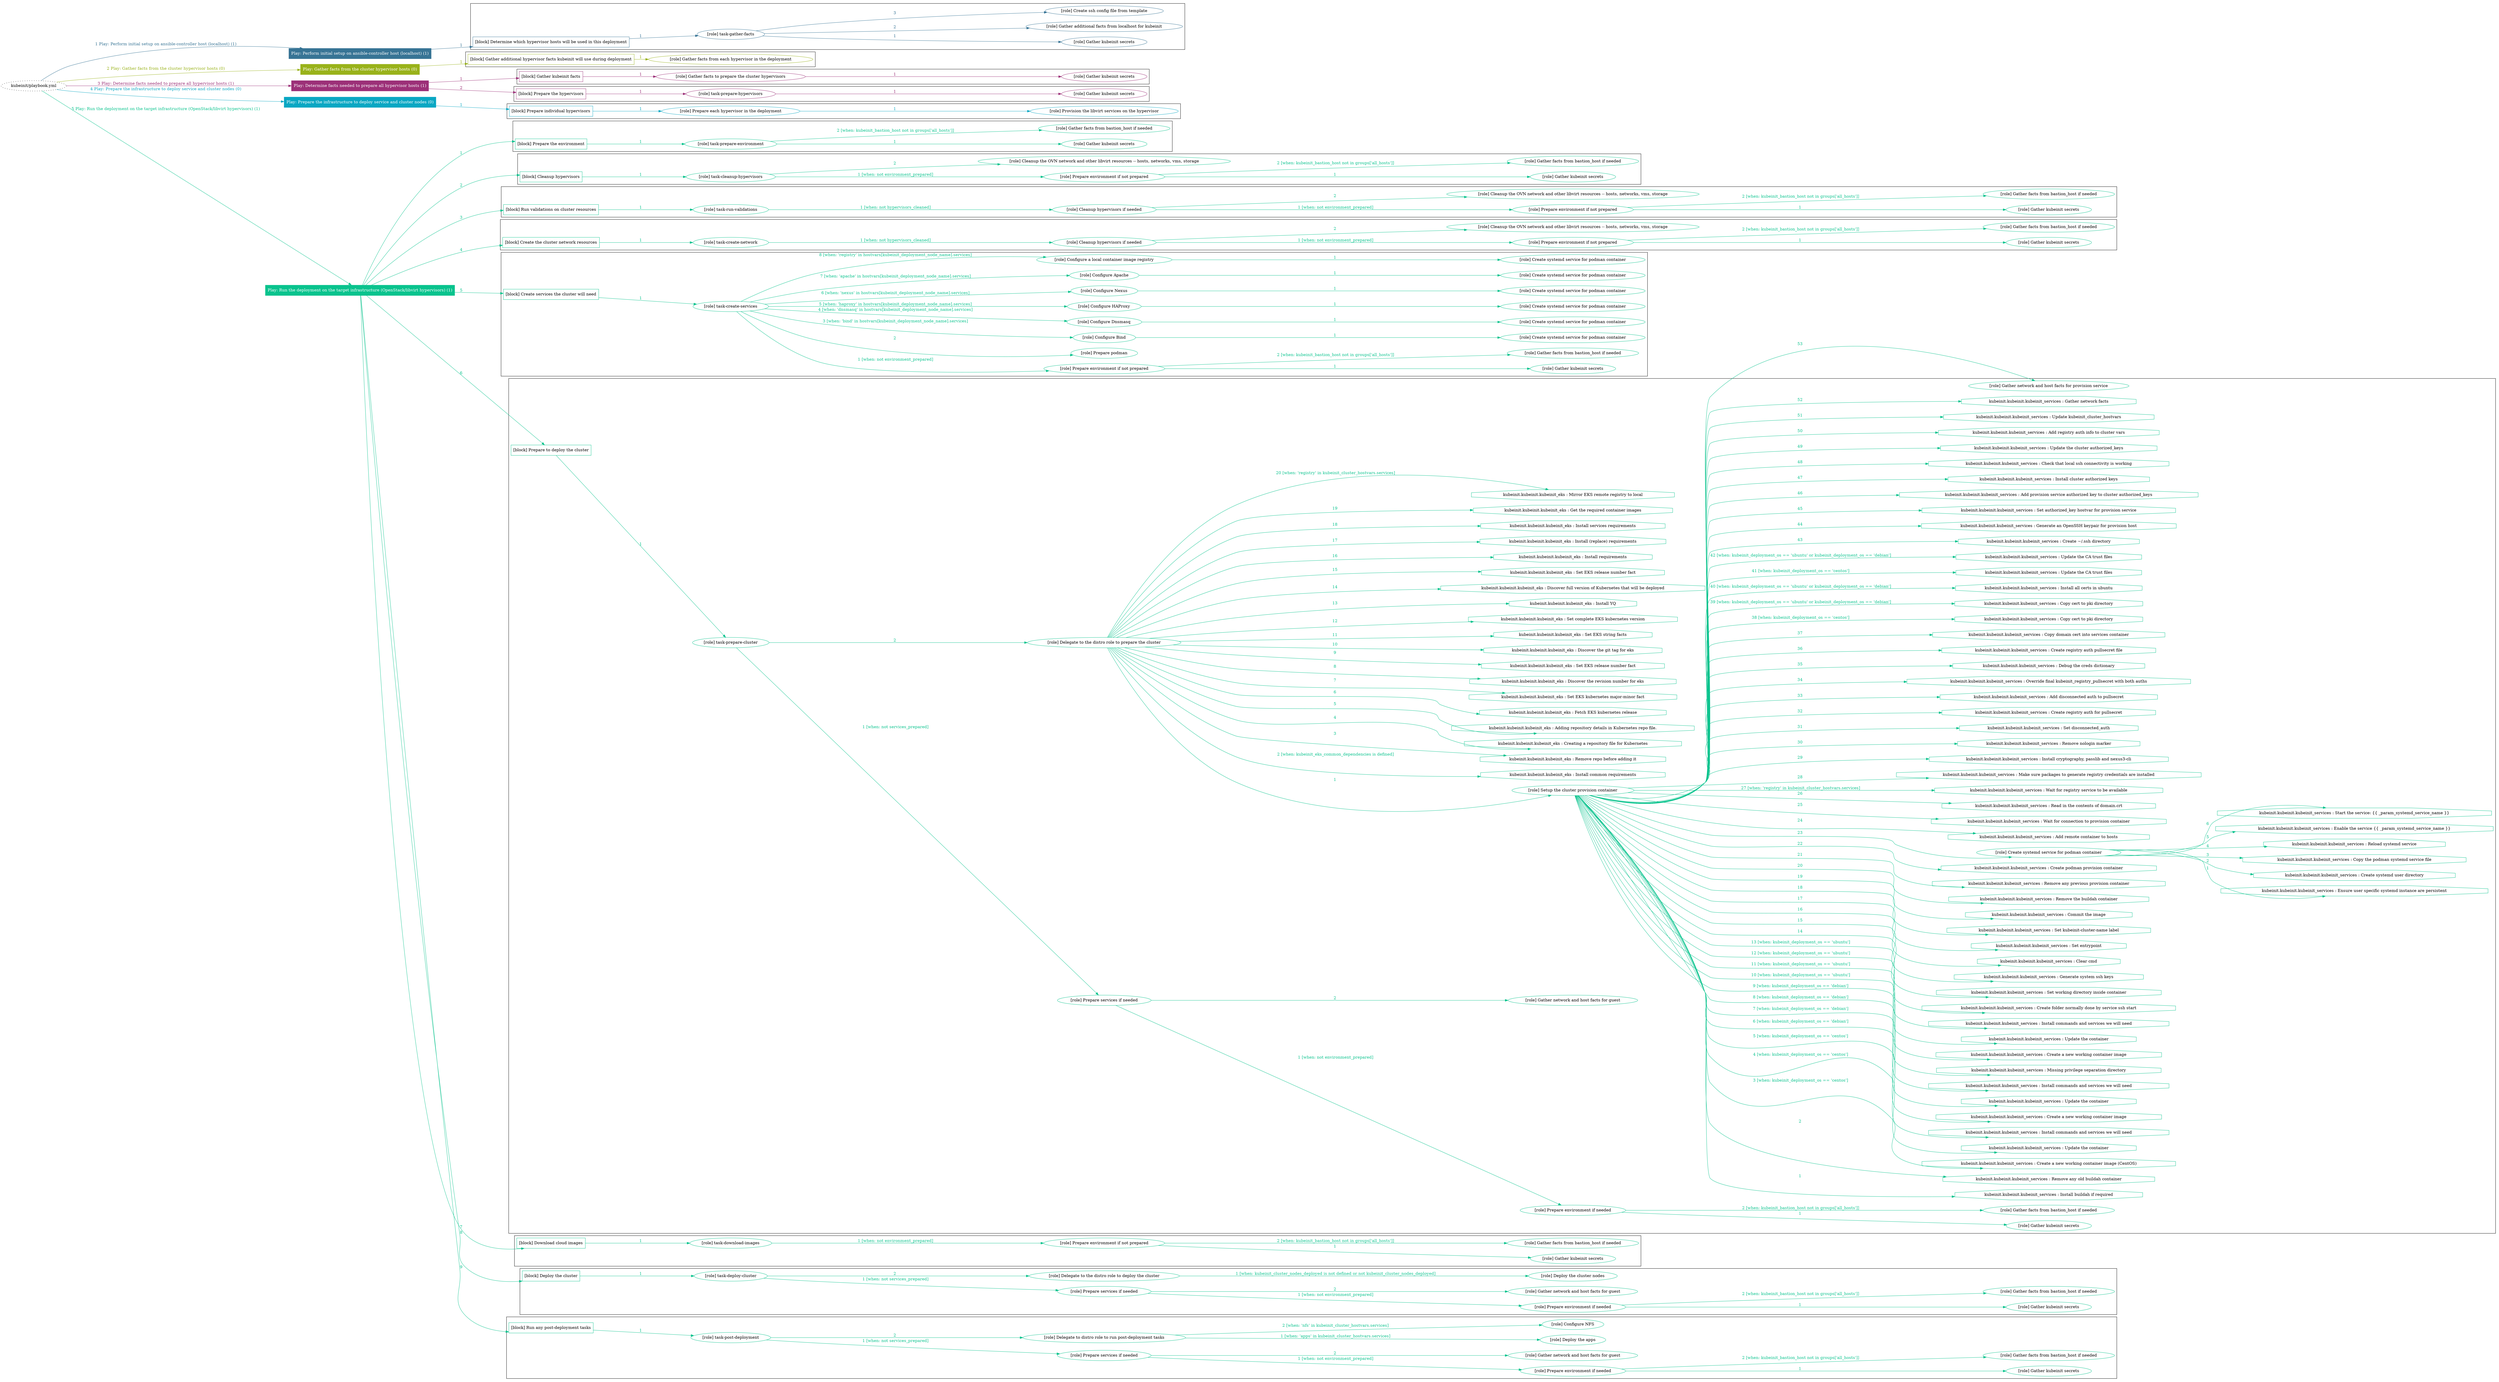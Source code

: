 digraph {
	graph [concentrate=true ordering=in rankdir=LR ratio=fill]
	edge [esep=5 sep=10]
	"kubeinit/playbook.yml" [URL="/home/runner/work/kubeinit/kubeinit/kubeinit/playbook.yml" id=playbook_1d019352 style=dotted]
	"kubeinit/playbook.yml" -> play_dde309fc [label="1 Play: Perform initial setup on ansible-controller host (localhost) (1)" color="#377495" fontcolor="#377495" id=edge_play_dde309fc labeltooltip="1 Play: Perform initial setup on ansible-controller host (localhost) (1)" tooltip="1 Play: Perform initial setup on ansible-controller host (localhost) (1)"]
	subgraph "Play: Perform initial setup on ansible-controller host (localhost) (1)" {
		play_dde309fc [label="Play: Perform initial setup on ansible-controller host (localhost) (1)" URL="/home/runner/work/kubeinit/kubeinit/kubeinit/playbook.yml" color="#377495" fontcolor="#ffffff" id=play_dde309fc shape=box style=filled tooltip=localhost]
		play_dde309fc -> block_12c44024 [label=1 color="#377495" fontcolor="#377495" id=edge_block_12c44024 labeltooltip=1 tooltip=1]
		subgraph cluster_block_12c44024 {
			block_12c44024 [label="[block] Determine which hypervisor hosts will be used in this deployment" URL="/home/runner/work/kubeinit/kubeinit/kubeinit/playbook.yml" color="#377495" id=block_12c44024 labeltooltip="Determine which hypervisor hosts will be used in this deployment" shape=box tooltip="Determine which hypervisor hosts will be used in this deployment"]
			block_12c44024 -> role_20e99e6d [label="1 " color="#377495" fontcolor="#377495" id=edge_role_20e99e6d labeltooltip="1 " tooltip="1 "]
			subgraph "task-gather-facts" {
				role_20e99e6d [label="[role] task-gather-facts" URL="/home/runner/work/kubeinit/kubeinit/kubeinit/playbook.yml" color="#377495" id=role_20e99e6d tooltip="task-gather-facts"]
				role_20e99e6d -> role_703dca92 [label="1 " color="#377495" fontcolor="#377495" id=edge_role_703dca92 labeltooltip="1 " tooltip="1 "]
				subgraph "Gather kubeinit secrets" {
					role_703dca92 [label="[role] Gather kubeinit secrets" URL="/home/runner/.ansible/collections/ansible_collections/kubeinit/kubeinit/roles/kubeinit_prepare/tasks/build_hypervisors_group.yml" color="#377495" id=role_703dca92 tooltip="Gather kubeinit secrets"]
				}
				role_20e99e6d -> role_83e47dfa [label="2 " color="#377495" fontcolor="#377495" id=edge_role_83e47dfa labeltooltip="2 " tooltip="2 "]
				subgraph "Gather additional facts from localhost for kubeinit" {
					role_83e47dfa [label="[role] Gather additional facts from localhost for kubeinit" URL="/home/runner/.ansible/collections/ansible_collections/kubeinit/kubeinit/roles/kubeinit_prepare/tasks/build_hypervisors_group.yml" color="#377495" id=role_83e47dfa tooltip="Gather additional facts from localhost for kubeinit"]
				}
				role_20e99e6d -> role_e0be98bd [label="3 " color="#377495" fontcolor="#377495" id=edge_role_e0be98bd labeltooltip="3 " tooltip="3 "]
				subgraph "Create ssh config file from template" {
					role_e0be98bd [label="[role] Create ssh config file from template" URL="/home/runner/.ansible/collections/ansible_collections/kubeinit/kubeinit/roles/kubeinit_prepare/tasks/build_hypervisors_group.yml" color="#377495" id=role_e0be98bd tooltip="Create ssh config file from template"]
				}
			}
		}
	}
	"kubeinit/playbook.yml" -> play_d922814f [label="2 Play: Gather facts from the cluster hypervisor hosts (0)" color="#99b21a" fontcolor="#99b21a" id=edge_play_d922814f labeltooltip="2 Play: Gather facts from the cluster hypervisor hosts (0)" tooltip="2 Play: Gather facts from the cluster hypervisor hosts (0)"]
	subgraph "Play: Gather facts from the cluster hypervisor hosts (0)" {
		play_d922814f [label="Play: Gather facts from the cluster hypervisor hosts (0)" URL="/home/runner/work/kubeinit/kubeinit/kubeinit/playbook.yml" color="#99b21a" fontcolor="#ffffff" id=play_d922814f shape=box style=filled tooltip="Play: Gather facts from the cluster hypervisor hosts (0)"]
		play_d922814f -> block_5b568ad4 [label=1 color="#99b21a" fontcolor="#99b21a" id=edge_block_5b568ad4 labeltooltip=1 tooltip=1]
		subgraph cluster_block_5b568ad4 {
			block_5b568ad4 [label="[block] Gather additional hypervisor facts kubeinit will use during deployment" URL="/home/runner/work/kubeinit/kubeinit/kubeinit/playbook.yml" color="#99b21a" id=block_5b568ad4 labeltooltip="Gather additional hypervisor facts kubeinit will use during deployment" shape=box tooltip="Gather additional hypervisor facts kubeinit will use during deployment"]
			block_5b568ad4 -> role_bcc086e3 [label="1 " color="#99b21a" fontcolor="#99b21a" id=edge_role_bcc086e3 labeltooltip="1 " tooltip="1 "]
			subgraph "Gather facts from each hypervisor in the deployment" {
				role_bcc086e3 [label="[role] Gather facts from each hypervisor in the deployment" URL="/home/runner/work/kubeinit/kubeinit/kubeinit/playbook.yml" color="#99b21a" id=role_bcc086e3 tooltip="Gather facts from each hypervisor in the deployment"]
			}
		}
	}
	"kubeinit/playbook.yml" -> play_567d3535 [label="3 Play: Determine facts needed to prepare all hypervisor hosts (1)" color="#9c3078" fontcolor="#9c3078" id=edge_play_567d3535 labeltooltip="3 Play: Determine facts needed to prepare all hypervisor hosts (1)" tooltip="3 Play: Determine facts needed to prepare all hypervisor hosts (1)"]
	subgraph "Play: Determine facts needed to prepare all hypervisor hosts (1)" {
		play_567d3535 [label="Play: Determine facts needed to prepare all hypervisor hosts (1)" URL="/home/runner/work/kubeinit/kubeinit/kubeinit/playbook.yml" color="#9c3078" fontcolor="#ffffff" id=play_567d3535 shape=box style=filled tooltip=localhost]
		play_567d3535 -> block_e429d697 [label=1 color="#9c3078" fontcolor="#9c3078" id=edge_block_e429d697 labeltooltip=1 tooltip=1]
		subgraph cluster_block_e429d697 {
			block_e429d697 [label="[block] Gather kubeinit facts" URL="/home/runner/work/kubeinit/kubeinit/kubeinit/playbook.yml" color="#9c3078" id=block_e429d697 labeltooltip="Gather kubeinit facts" shape=box tooltip="Gather kubeinit facts"]
			block_e429d697 -> role_87a83812 [label="1 " color="#9c3078" fontcolor="#9c3078" id=edge_role_87a83812 labeltooltip="1 " tooltip="1 "]
			subgraph "Gather facts to prepare the cluster hypervisors" {
				role_87a83812 [label="[role] Gather facts to prepare the cluster hypervisors" URL="/home/runner/work/kubeinit/kubeinit/kubeinit/playbook.yml" color="#9c3078" id=role_87a83812 tooltip="Gather facts to prepare the cluster hypervisors"]
				role_87a83812 -> role_a9294230 [label="1 " color="#9c3078" fontcolor="#9c3078" id=edge_role_a9294230 labeltooltip="1 " tooltip="1 "]
				subgraph "Gather kubeinit secrets" {
					role_a9294230 [label="[role] Gather kubeinit secrets" URL="/home/runner/.ansible/collections/ansible_collections/kubeinit/kubeinit/roles/kubeinit_prepare/tasks/gather_kubeinit_facts.yml" color="#9c3078" id=role_a9294230 tooltip="Gather kubeinit secrets"]
				}
			}
		}
		play_567d3535 -> block_dbf79086 [label=2 color="#9c3078" fontcolor="#9c3078" id=edge_block_dbf79086 labeltooltip=2 tooltip=2]
		subgraph cluster_block_dbf79086 {
			block_dbf79086 [label="[block] Prepare the hypervisors" URL="/home/runner/work/kubeinit/kubeinit/kubeinit/playbook.yml" color="#9c3078" id=block_dbf79086 labeltooltip="Prepare the hypervisors" shape=box tooltip="Prepare the hypervisors"]
			block_dbf79086 -> role_5ec67b3d [label="1 " color="#9c3078" fontcolor="#9c3078" id=edge_role_5ec67b3d labeltooltip="1 " tooltip="1 "]
			subgraph "task-prepare-hypervisors" {
				role_5ec67b3d [label="[role] task-prepare-hypervisors" URL="/home/runner/work/kubeinit/kubeinit/kubeinit/playbook.yml" color="#9c3078" id=role_5ec67b3d tooltip="task-prepare-hypervisors"]
				role_5ec67b3d -> role_58306c2b [label="1 " color="#9c3078" fontcolor="#9c3078" id=edge_role_58306c2b labeltooltip="1 " tooltip="1 "]
				subgraph "Gather kubeinit secrets" {
					role_58306c2b [label="[role] Gather kubeinit secrets" URL="/home/runner/.ansible/collections/ansible_collections/kubeinit/kubeinit/roles/kubeinit_prepare/tasks/gather_kubeinit_facts.yml" color="#9c3078" id=role_58306c2b tooltip="Gather kubeinit secrets"]
				}
			}
		}
	}
	"kubeinit/playbook.yml" -> play_33e27cb2 [label="4 Play: Prepare the infrastructure to deploy service and cluster nodes (0)" color="#09a7c3" fontcolor="#09a7c3" id=edge_play_33e27cb2 labeltooltip="4 Play: Prepare the infrastructure to deploy service and cluster nodes (0)" tooltip="4 Play: Prepare the infrastructure to deploy service and cluster nodes (0)"]
	subgraph "Play: Prepare the infrastructure to deploy service and cluster nodes (0)" {
		play_33e27cb2 [label="Play: Prepare the infrastructure to deploy service and cluster nodes (0)" URL="/home/runner/work/kubeinit/kubeinit/kubeinit/playbook.yml" color="#09a7c3" fontcolor="#ffffff" id=play_33e27cb2 shape=box style=filled tooltip="Play: Prepare the infrastructure to deploy service and cluster nodes (0)"]
		play_33e27cb2 -> block_397d612c [label=1 color="#09a7c3" fontcolor="#09a7c3" id=edge_block_397d612c labeltooltip=1 tooltip=1]
		subgraph cluster_block_397d612c {
			block_397d612c [label="[block] Prepare individual hypervisors" URL="/home/runner/work/kubeinit/kubeinit/kubeinit/playbook.yml" color="#09a7c3" id=block_397d612c labeltooltip="Prepare individual hypervisors" shape=box tooltip="Prepare individual hypervisors"]
			block_397d612c -> role_9fa3e2ff [label="1 " color="#09a7c3" fontcolor="#09a7c3" id=edge_role_9fa3e2ff labeltooltip="1 " tooltip="1 "]
			subgraph "Prepare each hypervisor in the deployment" {
				role_9fa3e2ff [label="[role] Prepare each hypervisor in the deployment" URL="/home/runner/work/kubeinit/kubeinit/kubeinit/playbook.yml" color="#09a7c3" id=role_9fa3e2ff tooltip="Prepare each hypervisor in the deployment"]
				role_9fa3e2ff -> role_e59b2dd7 [label="1 " color="#09a7c3" fontcolor="#09a7c3" id=edge_role_e59b2dd7 labeltooltip="1 " tooltip="1 "]
				subgraph "Provision the libvirt services on the hypervisor" {
					role_e59b2dd7 [label="[role] Provision the libvirt services on the hypervisor" URL="/home/runner/.ansible/collections/ansible_collections/kubeinit/kubeinit/roles/kubeinit_prepare/tasks/prepare_hypervisor.yml" color="#09a7c3" id=role_e59b2dd7 tooltip="Provision the libvirt services on the hypervisor"]
				}
			}
		}
	}
	"kubeinit/playbook.yml" -> play_2e784b32 [label="5 Play: Run the deployment on the target infrastructure (OpenStack/libvirt hypervisors) (1)" color="#09c38d" fontcolor="#09c38d" id=edge_play_2e784b32 labeltooltip="5 Play: Run the deployment on the target infrastructure (OpenStack/libvirt hypervisors) (1)" tooltip="5 Play: Run the deployment on the target infrastructure (OpenStack/libvirt hypervisors) (1)"]
	subgraph "Play: Run the deployment on the target infrastructure (OpenStack/libvirt hypervisors) (1)" {
		play_2e784b32 [label="Play: Run the deployment on the target infrastructure (OpenStack/libvirt hypervisors) (1)" URL="/home/runner/work/kubeinit/kubeinit/kubeinit/playbook.yml" color="#09c38d" fontcolor="#ffffff" id=play_2e784b32 shape=box style=filled tooltip=localhost]
		play_2e784b32 -> block_c37f14ea [label=1 color="#09c38d" fontcolor="#09c38d" id=edge_block_c37f14ea labeltooltip=1 tooltip=1]
		subgraph cluster_block_c37f14ea {
			block_c37f14ea [label="[block] Prepare the environment" URL="/home/runner/work/kubeinit/kubeinit/kubeinit/playbook.yml" color="#09c38d" id=block_c37f14ea labeltooltip="Prepare the environment" shape=box tooltip="Prepare the environment"]
			block_c37f14ea -> role_63b3f893 [label="1 " color="#09c38d" fontcolor="#09c38d" id=edge_role_63b3f893 labeltooltip="1 " tooltip="1 "]
			subgraph "task-prepare-environment" {
				role_63b3f893 [label="[role] task-prepare-environment" URL="/home/runner/work/kubeinit/kubeinit/kubeinit/playbook.yml" color="#09c38d" id=role_63b3f893 tooltip="task-prepare-environment"]
				role_63b3f893 -> role_306b5b3b [label="1 " color="#09c38d" fontcolor="#09c38d" id=edge_role_306b5b3b labeltooltip="1 " tooltip="1 "]
				subgraph "Gather kubeinit secrets" {
					role_306b5b3b [label="[role] Gather kubeinit secrets" URL="/home/runner/.ansible/collections/ansible_collections/kubeinit/kubeinit/roles/kubeinit_prepare/tasks/gather_kubeinit_facts.yml" color="#09c38d" id=role_306b5b3b tooltip="Gather kubeinit secrets"]
				}
				role_63b3f893 -> role_56685b45 [label="2 [when: kubeinit_bastion_host not in groups['all_hosts']]" color="#09c38d" fontcolor="#09c38d" id=edge_role_56685b45 labeltooltip="2 [when: kubeinit_bastion_host not in groups['all_hosts']]" tooltip="2 [when: kubeinit_bastion_host not in groups['all_hosts']]"]
				subgraph "Gather facts from bastion_host if needed" {
					role_56685b45 [label="[role] Gather facts from bastion_host if needed" URL="/home/runner/.ansible/collections/ansible_collections/kubeinit/kubeinit/roles/kubeinit_prepare/tasks/main.yml" color="#09c38d" id=role_56685b45 tooltip="Gather facts from bastion_host if needed"]
				}
			}
		}
		play_2e784b32 -> block_1a5dd677 [label=2 color="#09c38d" fontcolor="#09c38d" id=edge_block_1a5dd677 labeltooltip=2 tooltip=2]
		subgraph cluster_block_1a5dd677 {
			block_1a5dd677 [label="[block] Cleanup hypervisors" URL="/home/runner/work/kubeinit/kubeinit/kubeinit/playbook.yml" color="#09c38d" id=block_1a5dd677 labeltooltip="Cleanup hypervisors" shape=box tooltip="Cleanup hypervisors"]
			block_1a5dd677 -> role_8fa1cd54 [label="1 " color="#09c38d" fontcolor="#09c38d" id=edge_role_8fa1cd54 labeltooltip="1 " tooltip="1 "]
			subgraph "task-cleanup-hypervisors" {
				role_8fa1cd54 [label="[role] task-cleanup-hypervisors" URL="/home/runner/work/kubeinit/kubeinit/kubeinit/playbook.yml" color="#09c38d" id=role_8fa1cd54 tooltip="task-cleanup-hypervisors"]
				role_8fa1cd54 -> role_5b3e8c75 [label="1 [when: not environment_prepared]" color="#09c38d" fontcolor="#09c38d" id=edge_role_5b3e8c75 labeltooltip="1 [when: not environment_prepared]" tooltip="1 [when: not environment_prepared]"]
				subgraph "Prepare environment if not prepared" {
					role_5b3e8c75 [label="[role] Prepare environment if not prepared" URL="/home/runner/.ansible/collections/ansible_collections/kubeinit/kubeinit/roles/kubeinit_libvirt/tasks/cleanup_hypervisors.yml" color="#09c38d" id=role_5b3e8c75 tooltip="Prepare environment if not prepared"]
					role_5b3e8c75 -> role_c19a754f [label="1 " color="#09c38d" fontcolor="#09c38d" id=edge_role_c19a754f labeltooltip="1 " tooltip="1 "]
					subgraph "Gather kubeinit secrets" {
						role_c19a754f [label="[role] Gather kubeinit secrets" URL="/home/runner/.ansible/collections/ansible_collections/kubeinit/kubeinit/roles/kubeinit_prepare/tasks/gather_kubeinit_facts.yml" color="#09c38d" id=role_c19a754f tooltip="Gather kubeinit secrets"]
					}
					role_5b3e8c75 -> role_44ace2ce [label="2 [when: kubeinit_bastion_host not in groups['all_hosts']]" color="#09c38d" fontcolor="#09c38d" id=edge_role_44ace2ce labeltooltip="2 [when: kubeinit_bastion_host not in groups['all_hosts']]" tooltip="2 [when: kubeinit_bastion_host not in groups['all_hosts']]"]
					subgraph "Gather facts from bastion_host if needed" {
						role_44ace2ce [label="[role] Gather facts from bastion_host if needed" URL="/home/runner/.ansible/collections/ansible_collections/kubeinit/kubeinit/roles/kubeinit_prepare/tasks/main.yml" color="#09c38d" id=role_44ace2ce tooltip="Gather facts from bastion_host if needed"]
					}
				}
				role_8fa1cd54 -> role_a9d92c0f [label="2 " color="#09c38d" fontcolor="#09c38d" id=edge_role_a9d92c0f labeltooltip="2 " tooltip="2 "]
				subgraph "Cleanup the OVN network and other libvirt resources -- hosts, networks, vms, storage" {
					role_a9d92c0f [label="[role] Cleanup the OVN network and other libvirt resources -- hosts, networks, vms, storage" URL="/home/runner/.ansible/collections/ansible_collections/kubeinit/kubeinit/roles/kubeinit_libvirt/tasks/cleanup_hypervisors.yml" color="#09c38d" id=role_a9d92c0f tooltip="Cleanup the OVN network and other libvirt resources -- hosts, networks, vms, storage"]
				}
			}
		}
		play_2e784b32 -> block_69bc0f15 [label=3 color="#09c38d" fontcolor="#09c38d" id=edge_block_69bc0f15 labeltooltip=3 tooltip=3]
		subgraph cluster_block_69bc0f15 {
			block_69bc0f15 [label="[block] Run validations on cluster resources" URL="/home/runner/work/kubeinit/kubeinit/kubeinit/playbook.yml" color="#09c38d" id=block_69bc0f15 labeltooltip="Run validations on cluster resources" shape=box tooltip="Run validations on cluster resources"]
			block_69bc0f15 -> role_c681fc2e [label="1 " color="#09c38d" fontcolor="#09c38d" id=edge_role_c681fc2e labeltooltip="1 " tooltip="1 "]
			subgraph "task-run-validations" {
				role_c681fc2e [label="[role] task-run-validations" URL="/home/runner/work/kubeinit/kubeinit/kubeinit/playbook.yml" color="#09c38d" id=role_c681fc2e tooltip="task-run-validations"]
				role_c681fc2e -> role_2fad3797 [label="1 [when: not hypervisors_cleaned]" color="#09c38d" fontcolor="#09c38d" id=edge_role_2fad3797 labeltooltip="1 [when: not hypervisors_cleaned]" tooltip="1 [when: not hypervisors_cleaned]"]
				subgraph "Cleanup hypervisors if needed" {
					role_2fad3797 [label="[role] Cleanup hypervisors if needed" URL="/home/runner/.ansible/collections/ansible_collections/kubeinit/kubeinit/roles/kubeinit_validations/tasks/main.yml" color="#09c38d" id=role_2fad3797 tooltip="Cleanup hypervisors if needed"]
					role_2fad3797 -> role_5bbb6930 [label="1 [when: not environment_prepared]" color="#09c38d" fontcolor="#09c38d" id=edge_role_5bbb6930 labeltooltip="1 [when: not environment_prepared]" tooltip="1 [when: not environment_prepared]"]
					subgraph "Prepare environment if not prepared" {
						role_5bbb6930 [label="[role] Prepare environment if not prepared" URL="/home/runner/.ansible/collections/ansible_collections/kubeinit/kubeinit/roles/kubeinit_libvirt/tasks/cleanup_hypervisors.yml" color="#09c38d" id=role_5bbb6930 tooltip="Prepare environment if not prepared"]
						role_5bbb6930 -> role_711a84b1 [label="1 " color="#09c38d" fontcolor="#09c38d" id=edge_role_711a84b1 labeltooltip="1 " tooltip="1 "]
						subgraph "Gather kubeinit secrets" {
							role_711a84b1 [label="[role] Gather kubeinit secrets" URL="/home/runner/.ansible/collections/ansible_collections/kubeinit/kubeinit/roles/kubeinit_prepare/tasks/gather_kubeinit_facts.yml" color="#09c38d" id=role_711a84b1 tooltip="Gather kubeinit secrets"]
						}
						role_5bbb6930 -> role_4f5c7c91 [label="2 [when: kubeinit_bastion_host not in groups['all_hosts']]" color="#09c38d" fontcolor="#09c38d" id=edge_role_4f5c7c91 labeltooltip="2 [when: kubeinit_bastion_host not in groups['all_hosts']]" tooltip="2 [when: kubeinit_bastion_host not in groups['all_hosts']]"]
						subgraph "Gather facts from bastion_host if needed" {
							role_4f5c7c91 [label="[role] Gather facts from bastion_host if needed" URL="/home/runner/.ansible/collections/ansible_collections/kubeinit/kubeinit/roles/kubeinit_prepare/tasks/main.yml" color="#09c38d" id=role_4f5c7c91 tooltip="Gather facts from bastion_host if needed"]
						}
					}
					role_2fad3797 -> role_afb40697 [label="2 " color="#09c38d" fontcolor="#09c38d" id=edge_role_afb40697 labeltooltip="2 " tooltip="2 "]
					subgraph "Cleanup the OVN network and other libvirt resources -- hosts, networks, vms, storage" {
						role_afb40697 [label="[role] Cleanup the OVN network and other libvirt resources -- hosts, networks, vms, storage" URL="/home/runner/.ansible/collections/ansible_collections/kubeinit/kubeinit/roles/kubeinit_libvirt/tasks/cleanup_hypervisors.yml" color="#09c38d" id=role_afb40697 tooltip="Cleanup the OVN network and other libvirt resources -- hosts, networks, vms, storage"]
					}
				}
			}
		}
		play_2e784b32 -> block_c126c336 [label=4 color="#09c38d" fontcolor="#09c38d" id=edge_block_c126c336 labeltooltip=4 tooltip=4]
		subgraph cluster_block_c126c336 {
			block_c126c336 [label="[block] Create the cluster network resources" URL="/home/runner/work/kubeinit/kubeinit/kubeinit/playbook.yml" color="#09c38d" id=block_c126c336 labeltooltip="Create the cluster network resources" shape=box tooltip="Create the cluster network resources"]
			block_c126c336 -> role_127d2547 [label="1 " color="#09c38d" fontcolor="#09c38d" id=edge_role_127d2547 labeltooltip="1 " tooltip="1 "]
			subgraph "task-create-network" {
				role_127d2547 [label="[role] task-create-network" URL="/home/runner/work/kubeinit/kubeinit/kubeinit/playbook.yml" color="#09c38d" id=role_127d2547 tooltip="task-create-network"]
				role_127d2547 -> role_de811cbe [label="1 [when: not hypervisors_cleaned]" color="#09c38d" fontcolor="#09c38d" id=edge_role_de811cbe labeltooltip="1 [when: not hypervisors_cleaned]" tooltip="1 [when: not hypervisors_cleaned]"]
				subgraph "Cleanup hypervisors if needed" {
					role_de811cbe [label="[role] Cleanup hypervisors if needed" URL="/home/runner/.ansible/collections/ansible_collections/kubeinit/kubeinit/roles/kubeinit_libvirt/tasks/create_network.yml" color="#09c38d" id=role_de811cbe tooltip="Cleanup hypervisors if needed"]
					role_de811cbe -> role_fd877e47 [label="1 [when: not environment_prepared]" color="#09c38d" fontcolor="#09c38d" id=edge_role_fd877e47 labeltooltip="1 [when: not environment_prepared]" tooltip="1 [when: not environment_prepared]"]
					subgraph "Prepare environment if not prepared" {
						role_fd877e47 [label="[role] Prepare environment if not prepared" URL="/home/runner/.ansible/collections/ansible_collections/kubeinit/kubeinit/roles/kubeinit_libvirt/tasks/cleanup_hypervisors.yml" color="#09c38d" id=role_fd877e47 tooltip="Prepare environment if not prepared"]
						role_fd877e47 -> role_5ea0c617 [label="1 " color="#09c38d" fontcolor="#09c38d" id=edge_role_5ea0c617 labeltooltip="1 " tooltip="1 "]
						subgraph "Gather kubeinit secrets" {
							role_5ea0c617 [label="[role] Gather kubeinit secrets" URL="/home/runner/.ansible/collections/ansible_collections/kubeinit/kubeinit/roles/kubeinit_prepare/tasks/gather_kubeinit_facts.yml" color="#09c38d" id=role_5ea0c617 tooltip="Gather kubeinit secrets"]
						}
						role_fd877e47 -> role_5d4fab75 [label="2 [when: kubeinit_bastion_host not in groups['all_hosts']]" color="#09c38d" fontcolor="#09c38d" id=edge_role_5d4fab75 labeltooltip="2 [when: kubeinit_bastion_host not in groups['all_hosts']]" tooltip="2 [when: kubeinit_bastion_host not in groups['all_hosts']]"]
						subgraph "Gather facts from bastion_host if needed" {
							role_5d4fab75 [label="[role] Gather facts from bastion_host if needed" URL="/home/runner/.ansible/collections/ansible_collections/kubeinit/kubeinit/roles/kubeinit_prepare/tasks/main.yml" color="#09c38d" id=role_5d4fab75 tooltip="Gather facts from bastion_host if needed"]
						}
					}
					role_de811cbe -> role_6a15f32c [label="2 " color="#09c38d" fontcolor="#09c38d" id=edge_role_6a15f32c labeltooltip="2 " tooltip="2 "]
					subgraph "Cleanup the OVN network and other libvirt resources -- hosts, networks, vms, storage" {
						role_6a15f32c [label="[role] Cleanup the OVN network and other libvirt resources -- hosts, networks, vms, storage" URL="/home/runner/.ansible/collections/ansible_collections/kubeinit/kubeinit/roles/kubeinit_libvirt/tasks/cleanup_hypervisors.yml" color="#09c38d" id=role_6a15f32c tooltip="Cleanup the OVN network and other libvirt resources -- hosts, networks, vms, storage"]
					}
				}
			}
		}
		play_2e784b32 -> block_1d93787e [label=5 color="#09c38d" fontcolor="#09c38d" id=edge_block_1d93787e labeltooltip=5 tooltip=5]
		subgraph cluster_block_1d93787e {
			block_1d93787e [label="[block] Create services the cluster will need" URL="/home/runner/work/kubeinit/kubeinit/kubeinit/playbook.yml" color="#09c38d" id=block_1d93787e labeltooltip="Create services the cluster will need" shape=box tooltip="Create services the cluster will need"]
			block_1d93787e -> role_ab82702e [label="1 " color="#09c38d" fontcolor="#09c38d" id=edge_role_ab82702e labeltooltip="1 " tooltip="1 "]
			subgraph "task-create-services" {
				role_ab82702e [label="[role] task-create-services" URL="/home/runner/work/kubeinit/kubeinit/kubeinit/playbook.yml" color="#09c38d" id=role_ab82702e tooltip="task-create-services"]
				role_ab82702e -> role_8f96c201 [label="1 [when: not environment_prepared]" color="#09c38d" fontcolor="#09c38d" id=edge_role_8f96c201 labeltooltip="1 [when: not environment_prepared]" tooltip="1 [when: not environment_prepared]"]
				subgraph "Prepare environment if not prepared" {
					role_8f96c201 [label="[role] Prepare environment if not prepared" URL="/home/runner/.ansible/collections/ansible_collections/kubeinit/kubeinit/roles/kubeinit_services/tasks/main.yml" color="#09c38d" id=role_8f96c201 tooltip="Prepare environment if not prepared"]
					role_8f96c201 -> role_00054406 [label="1 " color="#09c38d" fontcolor="#09c38d" id=edge_role_00054406 labeltooltip="1 " tooltip="1 "]
					subgraph "Gather kubeinit secrets" {
						role_00054406 [label="[role] Gather kubeinit secrets" URL="/home/runner/.ansible/collections/ansible_collections/kubeinit/kubeinit/roles/kubeinit_prepare/tasks/gather_kubeinit_facts.yml" color="#09c38d" id=role_00054406 tooltip="Gather kubeinit secrets"]
					}
					role_8f96c201 -> role_b8716f05 [label="2 [when: kubeinit_bastion_host not in groups['all_hosts']]" color="#09c38d" fontcolor="#09c38d" id=edge_role_b8716f05 labeltooltip="2 [when: kubeinit_bastion_host not in groups['all_hosts']]" tooltip="2 [when: kubeinit_bastion_host not in groups['all_hosts']]"]
					subgraph "Gather facts from bastion_host if needed" {
						role_b8716f05 [label="[role] Gather facts from bastion_host if needed" URL="/home/runner/.ansible/collections/ansible_collections/kubeinit/kubeinit/roles/kubeinit_prepare/tasks/main.yml" color="#09c38d" id=role_b8716f05 tooltip="Gather facts from bastion_host if needed"]
					}
				}
				role_ab82702e -> role_e3e4cf61 [label="2 " color="#09c38d" fontcolor="#09c38d" id=edge_role_e3e4cf61 labeltooltip="2 " tooltip="2 "]
				subgraph "Prepare podman" {
					role_e3e4cf61 [label="[role] Prepare podman" URL="/home/runner/.ansible/collections/ansible_collections/kubeinit/kubeinit/roles/kubeinit_services/tasks/00_create_service_pod.yml" color="#09c38d" id=role_e3e4cf61 tooltip="Prepare podman"]
				}
				role_ab82702e -> role_f63060d8 [label="3 [when: 'bind' in hostvars[kubeinit_deployment_node_name].services]" color="#09c38d" fontcolor="#09c38d" id=edge_role_f63060d8 labeltooltip="3 [when: 'bind' in hostvars[kubeinit_deployment_node_name].services]" tooltip="3 [when: 'bind' in hostvars[kubeinit_deployment_node_name].services]"]
				subgraph "Configure Bind" {
					role_f63060d8 [label="[role] Configure Bind" URL="/home/runner/.ansible/collections/ansible_collections/kubeinit/kubeinit/roles/kubeinit_services/tasks/start_services_containers.yml" color="#09c38d" id=role_f63060d8 tooltip="Configure Bind"]
					role_f63060d8 -> role_813bcd4d [label="1 " color="#09c38d" fontcolor="#09c38d" id=edge_role_813bcd4d labeltooltip="1 " tooltip="1 "]
					subgraph "Create systemd service for podman container" {
						role_813bcd4d [label="[role] Create systemd service for podman container" URL="/home/runner/.ansible/collections/ansible_collections/kubeinit/kubeinit/roles/kubeinit_bind/tasks/main.yml" color="#09c38d" id=role_813bcd4d tooltip="Create systemd service for podman container"]
					}
				}
				role_ab82702e -> role_bbe488d9 [label="4 [when: 'dnsmasq' in hostvars[kubeinit_deployment_node_name].services]" color="#09c38d" fontcolor="#09c38d" id=edge_role_bbe488d9 labeltooltip="4 [when: 'dnsmasq' in hostvars[kubeinit_deployment_node_name].services]" tooltip="4 [when: 'dnsmasq' in hostvars[kubeinit_deployment_node_name].services]"]
				subgraph "Configure Dnsmasq" {
					role_bbe488d9 [label="[role] Configure Dnsmasq" URL="/home/runner/.ansible/collections/ansible_collections/kubeinit/kubeinit/roles/kubeinit_services/tasks/start_services_containers.yml" color="#09c38d" id=role_bbe488d9 tooltip="Configure Dnsmasq"]
					role_bbe488d9 -> role_4af1b6ca [label="1 " color="#09c38d" fontcolor="#09c38d" id=edge_role_4af1b6ca labeltooltip="1 " tooltip="1 "]
					subgraph "Create systemd service for podman container" {
						role_4af1b6ca [label="[role] Create systemd service for podman container" URL="/home/runner/.ansible/collections/ansible_collections/kubeinit/kubeinit/roles/kubeinit_dnsmasq/tasks/main.yml" color="#09c38d" id=role_4af1b6ca tooltip="Create systemd service for podman container"]
					}
				}
				role_ab82702e -> role_f8cb361b [label="5 [when: 'haproxy' in hostvars[kubeinit_deployment_node_name].services]" color="#09c38d" fontcolor="#09c38d" id=edge_role_f8cb361b labeltooltip="5 [when: 'haproxy' in hostvars[kubeinit_deployment_node_name].services]" tooltip="5 [when: 'haproxy' in hostvars[kubeinit_deployment_node_name].services]"]
				subgraph "Configure HAProxy" {
					role_f8cb361b [label="[role] Configure HAProxy" URL="/home/runner/.ansible/collections/ansible_collections/kubeinit/kubeinit/roles/kubeinit_services/tasks/start_services_containers.yml" color="#09c38d" id=role_f8cb361b tooltip="Configure HAProxy"]
					role_f8cb361b -> role_09b1a453 [label="1 " color="#09c38d" fontcolor="#09c38d" id=edge_role_09b1a453 labeltooltip="1 " tooltip="1 "]
					subgraph "Create systemd service for podman container" {
						role_09b1a453 [label="[role] Create systemd service for podman container" URL="/home/runner/.ansible/collections/ansible_collections/kubeinit/kubeinit/roles/kubeinit_haproxy/tasks/main.yml" color="#09c38d" id=role_09b1a453 tooltip="Create systemd service for podman container"]
					}
				}
				role_ab82702e -> role_7d50fec1 [label="6 [when: 'nexus' in hostvars[kubeinit_deployment_node_name].services]" color="#09c38d" fontcolor="#09c38d" id=edge_role_7d50fec1 labeltooltip="6 [when: 'nexus' in hostvars[kubeinit_deployment_node_name].services]" tooltip="6 [when: 'nexus' in hostvars[kubeinit_deployment_node_name].services]"]
				subgraph "Configure Nexus" {
					role_7d50fec1 [label="[role] Configure Nexus" URL="/home/runner/.ansible/collections/ansible_collections/kubeinit/kubeinit/roles/kubeinit_services/tasks/start_services_containers.yml" color="#09c38d" id=role_7d50fec1 tooltip="Configure Nexus"]
					role_7d50fec1 -> role_6a0a8a9f [label="1 " color="#09c38d" fontcolor="#09c38d" id=edge_role_6a0a8a9f labeltooltip="1 " tooltip="1 "]
					subgraph "Create systemd service for podman container" {
						role_6a0a8a9f [label="[role] Create systemd service for podman container" URL="/home/runner/.ansible/collections/ansible_collections/kubeinit/kubeinit/roles/kubeinit_nexus/tasks/main.yml" color="#09c38d" id=role_6a0a8a9f tooltip="Create systemd service for podman container"]
					}
				}
				role_ab82702e -> role_37a3ccf8 [label="7 [when: 'apache' in hostvars[kubeinit_deployment_node_name].services]" color="#09c38d" fontcolor="#09c38d" id=edge_role_37a3ccf8 labeltooltip="7 [when: 'apache' in hostvars[kubeinit_deployment_node_name].services]" tooltip="7 [when: 'apache' in hostvars[kubeinit_deployment_node_name].services]"]
				subgraph "Configure Apache" {
					role_37a3ccf8 [label="[role] Configure Apache" URL="/home/runner/.ansible/collections/ansible_collections/kubeinit/kubeinit/roles/kubeinit_services/tasks/start_services_containers.yml" color="#09c38d" id=role_37a3ccf8 tooltip="Configure Apache"]
					role_37a3ccf8 -> role_28e65da8 [label="1 " color="#09c38d" fontcolor="#09c38d" id=edge_role_28e65da8 labeltooltip="1 " tooltip="1 "]
					subgraph "Create systemd service for podman container" {
						role_28e65da8 [label="[role] Create systemd service for podman container" URL="/home/runner/.ansible/collections/ansible_collections/kubeinit/kubeinit/roles/kubeinit_apache/tasks/main.yml" color="#09c38d" id=role_28e65da8 tooltip="Create systemd service for podman container"]
					}
				}
				role_ab82702e -> role_2623de9c [label="8 [when: 'registry' in hostvars[kubeinit_deployment_node_name].services]" color="#09c38d" fontcolor="#09c38d" id=edge_role_2623de9c labeltooltip="8 [when: 'registry' in hostvars[kubeinit_deployment_node_name].services]" tooltip="8 [when: 'registry' in hostvars[kubeinit_deployment_node_name].services]"]
				subgraph "Configure a local container image registry" {
					role_2623de9c [label="[role] Configure a local container image registry" URL="/home/runner/.ansible/collections/ansible_collections/kubeinit/kubeinit/roles/kubeinit_services/tasks/start_services_containers.yml" color="#09c38d" id=role_2623de9c tooltip="Configure a local container image registry"]
					role_2623de9c -> role_7c3d2125 [label="1 " color="#09c38d" fontcolor="#09c38d" id=edge_role_7c3d2125 labeltooltip="1 " tooltip="1 "]
					subgraph "Create systemd service for podman container" {
						role_7c3d2125 [label="[role] Create systemd service for podman container" URL="/home/runner/.ansible/collections/ansible_collections/kubeinit/kubeinit/roles/kubeinit_registry/tasks/main.yml" color="#09c38d" id=role_7c3d2125 tooltip="Create systemd service for podman container"]
					}
				}
			}
		}
		play_2e784b32 -> block_e14811c4 [label=6 color="#09c38d" fontcolor="#09c38d" id=edge_block_e14811c4 labeltooltip=6 tooltip=6]
		subgraph cluster_block_e14811c4 {
			block_e14811c4 [label="[block] Prepare to deploy the cluster" URL="/home/runner/work/kubeinit/kubeinit/kubeinit/playbook.yml" color="#09c38d" id=block_e14811c4 labeltooltip="Prepare to deploy the cluster" shape=box tooltip="Prepare to deploy the cluster"]
			block_e14811c4 -> role_c2a4423b [label="1 " color="#09c38d" fontcolor="#09c38d" id=edge_role_c2a4423b labeltooltip="1 " tooltip="1 "]
			subgraph "task-prepare-cluster" {
				role_c2a4423b [label="[role] task-prepare-cluster" URL="/home/runner/work/kubeinit/kubeinit/kubeinit/playbook.yml" color="#09c38d" id=role_c2a4423b tooltip="task-prepare-cluster"]
				role_c2a4423b -> role_9dde15de [label="1 [when: not services_prepared]" color="#09c38d" fontcolor="#09c38d" id=edge_role_9dde15de labeltooltip="1 [when: not services_prepared]" tooltip="1 [when: not services_prepared]"]
				subgraph "Prepare services if needed" {
					role_9dde15de [label="[role] Prepare services if needed" URL="/home/runner/.ansible/collections/ansible_collections/kubeinit/kubeinit/roles/kubeinit_prepare/tasks/prepare_cluster.yml" color="#09c38d" id=role_9dde15de tooltip="Prepare services if needed"]
					role_9dde15de -> role_a17473a0 [label="1 [when: not environment_prepared]" color="#09c38d" fontcolor="#09c38d" id=edge_role_a17473a0 labeltooltip="1 [when: not environment_prepared]" tooltip="1 [when: not environment_prepared]"]
					subgraph "Prepare environment if needed" {
						role_a17473a0 [label="[role] Prepare environment if needed" URL="/home/runner/.ansible/collections/ansible_collections/kubeinit/kubeinit/roles/kubeinit_services/tasks/prepare_services.yml" color="#09c38d" id=role_a17473a0 tooltip="Prepare environment if needed"]
						role_a17473a0 -> role_fd69bb62 [label="1 " color="#09c38d" fontcolor="#09c38d" id=edge_role_fd69bb62 labeltooltip="1 " tooltip="1 "]
						subgraph "Gather kubeinit secrets" {
							role_fd69bb62 [label="[role] Gather kubeinit secrets" URL="/home/runner/.ansible/collections/ansible_collections/kubeinit/kubeinit/roles/kubeinit_prepare/tasks/gather_kubeinit_facts.yml" color="#09c38d" id=role_fd69bb62 tooltip="Gather kubeinit secrets"]
						}
						role_a17473a0 -> role_bbe85ae4 [label="2 [when: kubeinit_bastion_host not in groups['all_hosts']]" color="#09c38d" fontcolor="#09c38d" id=edge_role_bbe85ae4 labeltooltip="2 [when: kubeinit_bastion_host not in groups['all_hosts']]" tooltip="2 [when: kubeinit_bastion_host not in groups['all_hosts']]"]
						subgraph "Gather facts from bastion_host if needed" {
							role_bbe85ae4 [label="[role] Gather facts from bastion_host if needed" URL="/home/runner/.ansible/collections/ansible_collections/kubeinit/kubeinit/roles/kubeinit_prepare/tasks/main.yml" color="#09c38d" id=role_bbe85ae4 tooltip="Gather facts from bastion_host if needed"]
						}
					}
					role_9dde15de -> role_fffd845f [label="2 " color="#09c38d" fontcolor="#09c38d" id=edge_role_fffd845f labeltooltip="2 " tooltip="2 "]
					subgraph "Gather network and host facts for guest" {
						role_fffd845f [label="[role] Gather network and host facts for guest" URL="/home/runner/.ansible/collections/ansible_collections/kubeinit/kubeinit/roles/kubeinit_services/tasks/prepare_services.yml" color="#09c38d" id=role_fffd845f tooltip="Gather network and host facts for guest"]
					}
				}
				role_c2a4423b -> role_a6890c95 [label="2 " color="#09c38d" fontcolor="#09c38d" id=edge_role_a6890c95 labeltooltip="2 " tooltip="2 "]
				subgraph "Delegate to the distro role to prepare the cluster" {
					role_a6890c95 [label="[role] Delegate to the distro role to prepare the cluster" URL="/home/runner/.ansible/collections/ansible_collections/kubeinit/kubeinit/roles/kubeinit_prepare/tasks/prepare_cluster.yml" color="#09c38d" id=role_a6890c95 tooltip="Delegate to the distro role to prepare the cluster"]
					role_a6890c95 -> role_effbcd08 [label="1 " color="#09c38d" fontcolor="#09c38d" id=edge_role_effbcd08 labeltooltip="1 " tooltip="1 "]
					subgraph "Setup the cluster provision container" {
						role_effbcd08 [label="[role] Setup the cluster provision container" URL="/home/runner/.ansible/collections/ansible_collections/kubeinit/kubeinit/roles/kubeinit_eks/tasks/prepare_cluster.yml" color="#09c38d" id=role_effbcd08 tooltip="Setup the cluster provision container"]
						task_a9b2c574 [label="kubeinit.kubeinit.kubeinit_services : Install buildah if required" URL="/home/runner/.ansible/collections/ansible_collections/kubeinit/kubeinit/roles/kubeinit_services/tasks/create_provision_container.yml" color="#09c38d" id=task_a9b2c574 shape=octagon tooltip="kubeinit.kubeinit.kubeinit_services : Install buildah if required"]
						role_effbcd08 -> task_a9b2c574 [label="1 " color="#09c38d" fontcolor="#09c38d" id=edge_task_a9b2c574 labeltooltip="1 " tooltip="1 "]
						task_694d07e9 [label="kubeinit.kubeinit.kubeinit_services : Remove any old buildah container" URL="/home/runner/.ansible/collections/ansible_collections/kubeinit/kubeinit/roles/kubeinit_services/tasks/create_provision_container.yml" color="#09c38d" id=task_694d07e9 shape=octagon tooltip="kubeinit.kubeinit.kubeinit_services : Remove any old buildah container"]
						role_effbcd08 -> task_694d07e9 [label="2 " color="#09c38d" fontcolor="#09c38d" id=edge_task_694d07e9 labeltooltip="2 " tooltip="2 "]
						task_01e479b2 [label="kubeinit.kubeinit.kubeinit_services : Create a new working container image (CentOS)" URL="/home/runner/.ansible/collections/ansible_collections/kubeinit/kubeinit/roles/kubeinit_services/tasks/create_provision_container.yml" color="#09c38d" id=task_01e479b2 shape=octagon tooltip="kubeinit.kubeinit.kubeinit_services : Create a new working container image (CentOS)"]
						role_effbcd08 -> task_01e479b2 [label="3 [when: kubeinit_deployment_os == 'centos']" color="#09c38d" fontcolor="#09c38d" id=edge_task_01e479b2 labeltooltip="3 [when: kubeinit_deployment_os == 'centos']" tooltip="3 [when: kubeinit_deployment_os == 'centos']"]
						task_6e96c80e [label="kubeinit.kubeinit.kubeinit_services : Update the container" URL="/home/runner/.ansible/collections/ansible_collections/kubeinit/kubeinit/roles/kubeinit_services/tasks/create_provision_container.yml" color="#09c38d" id=task_6e96c80e shape=octagon tooltip="kubeinit.kubeinit.kubeinit_services : Update the container"]
						role_effbcd08 -> task_6e96c80e [label="4 [when: kubeinit_deployment_os == 'centos']" color="#09c38d" fontcolor="#09c38d" id=edge_task_6e96c80e labeltooltip="4 [when: kubeinit_deployment_os == 'centos']" tooltip="4 [when: kubeinit_deployment_os == 'centos']"]
						task_6792c8da [label="kubeinit.kubeinit.kubeinit_services : Install commands and services we will need" URL="/home/runner/.ansible/collections/ansible_collections/kubeinit/kubeinit/roles/kubeinit_services/tasks/create_provision_container.yml" color="#09c38d" id=task_6792c8da shape=octagon tooltip="kubeinit.kubeinit.kubeinit_services : Install commands and services we will need"]
						role_effbcd08 -> task_6792c8da [label="5 [when: kubeinit_deployment_os == 'centos']" color="#09c38d" fontcolor="#09c38d" id=edge_task_6792c8da labeltooltip="5 [when: kubeinit_deployment_os == 'centos']" tooltip="5 [when: kubeinit_deployment_os == 'centos']"]
						task_387fea36 [label="kubeinit.kubeinit.kubeinit_services : Create a new working container image" URL="/home/runner/.ansible/collections/ansible_collections/kubeinit/kubeinit/roles/kubeinit_services/tasks/create_provision_container.yml" color="#09c38d" id=task_387fea36 shape=octagon tooltip="kubeinit.kubeinit.kubeinit_services : Create a new working container image"]
						role_effbcd08 -> task_387fea36 [label="6 [when: kubeinit_deployment_os == 'debian']" color="#09c38d" fontcolor="#09c38d" id=edge_task_387fea36 labeltooltip="6 [when: kubeinit_deployment_os == 'debian']" tooltip="6 [when: kubeinit_deployment_os == 'debian']"]
						task_d3b20a7a [label="kubeinit.kubeinit.kubeinit_services : Update the container" URL="/home/runner/.ansible/collections/ansible_collections/kubeinit/kubeinit/roles/kubeinit_services/tasks/create_provision_container.yml" color="#09c38d" id=task_d3b20a7a shape=octagon tooltip="kubeinit.kubeinit.kubeinit_services : Update the container"]
						role_effbcd08 -> task_d3b20a7a [label="7 [when: kubeinit_deployment_os == 'debian']" color="#09c38d" fontcolor="#09c38d" id=edge_task_d3b20a7a labeltooltip="7 [when: kubeinit_deployment_os == 'debian']" tooltip="7 [when: kubeinit_deployment_os == 'debian']"]
						task_8f563345 [label="kubeinit.kubeinit.kubeinit_services : Install commands and services we will need" URL="/home/runner/.ansible/collections/ansible_collections/kubeinit/kubeinit/roles/kubeinit_services/tasks/create_provision_container.yml" color="#09c38d" id=task_8f563345 shape=octagon tooltip="kubeinit.kubeinit.kubeinit_services : Install commands and services we will need"]
						role_effbcd08 -> task_8f563345 [label="8 [when: kubeinit_deployment_os == 'debian']" color="#09c38d" fontcolor="#09c38d" id=edge_task_8f563345 labeltooltip="8 [when: kubeinit_deployment_os == 'debian']" tooltip="8 [when: kubeinit_deployment_os == 'debian']"]
						task_3ccd1214 [label="kubeinit.kubeinit.kubeinit_services : Missing privilege separation directory" URL="/home/runner/.ansible/collections/ansible_collections/kubeinit/kubeinit/roles/kubeinit_services/tasks/create_provision_container.yml" color="#09c38d" id=task_3ccd1214 shape=octagon tooltip="kubeinit.kubeinit.kubeinit_services : Missing privilege separation directory"]
						role_effbcd08 -> task_3ccd1214 [label="9 [when: kubeinit_deployment_os == 'debian']" color="#09c38d" fontcolor="#09c38d" id=edge_task_3ccd1214 labeltooltip="9 [when: kubeinit_deployment_os == 'debian']" tooltip="9 [when: kubeinit_deployment_os == 'debian']"]
						task_c04ac32c [label="kubeinit.kubeinit.kubeinit_services : Create a new working container image" URL="/home/runner/.ansible/collections/ansible_collections/kubeinit/kubeinit/roles/kubeinit_services/tasks/create_provision_container.yml" color="#09c38d" id=task_c04ac32c shape=octagon tooltip="kubeinit.kubeinit.kubeinit_services : Create a new working container image"]
						role_effbcd08 -> task_c04ac32c [label="10 [when: kubeinit_deployment_os == 'ubuntu']" color="#09c38d" fontcolor="#09c38d" id=edge_task_c04ac32c labeltooltip="10 [when: kubeinit_deployment_os == 'ubuntu']" tooltip="10 [when: kubeinit_deployment_os == 'ubuntu']"]
						task_5f94bb61 [label="kubeinit.kubeinit.kubeinit_services : Update the container" URL="/home/runner/.ansible/collections/ansible_collections/kubeinit/kubeinit/roles/kubeinit_services/tasks/create_provision_container.yml" color="#09c38d" id=task_5f94bb61 shape=octagon tooltip="kubeinit.kubeinit.kubeinit_services : Update the container"]
						role_effbcd08 -> task_5f94bb61 [label="11 [when: kubeinit_deployment_os == 'ubuntu']" color="#09c38d" fontcolor="#09c38d" id=edge_task_5f94bb61 labeltooltip="11 [when: kubeinit_deployment_os == 'ubuntu']" tooltip="11 [when: kubeinit_deployment_os == 'ubuntu']"]
						task_aee06091 [label="kubeinit.kubeinit.kubeinit_services : Install commands and services we will need" URL="/home/runner/.ansible/collections/ansible_collections/kubeinit/kubeinit/roles/kubeinit_services/tasks/create_provision_container.yml" color="#09c38d" id=task_aee06091 shape=octagon tooltip="kubeinit.kubeinit.kubeinit_services : Install commands and services we will need"]
						role_effbcd08 -> task_aee06091 [label="12 [when: kubeinit_deployment_os == 'ubuntu']" color="#09c38d" fontcolor="#09c38d" id=edge_task_aee06091 labeltooltip="12 [when: kubeinit_deployment_os == 'ubuntu']" tooltip="12 [when: kubeinit_deployment_os == 'ubuntu']"]
						task_d100961a [label="kubeinit.kubeinit.kubeinit_services : Create folder normally done by service ssh start" URL="/home/runner/.ansible/collections/ansible_collections/kubeinit/kubeinit/roles/kubeinit_services/tasks/create_provision_container.yml" color="#09c38d" id=task_d100961a shape=octagon tooltip="kubeinit.kubeinit.kubeinit_services : Create folder normally done by service ssh start"]
						role_effbcd08 -> task_d100961a [label="13 [when: kubeinit_deployment_os == 'ubuntu']" color="#09c38d" fontcolor="#09c38d" id=edge_task_d100961a labeltooltip="13 [when: kubeinit_deployment_os == 'ubuntu']" tooltip="13 [when: kubeinit_deployment_os == 'ubuntu']"]
						task_c5c82ba5 [label="kubeinit.kubeinit.kubeinit_services : Set working directory inside container" URL="/home/runner/.ansible/collections/ansible_collections/kubeinit/kubeinit/roles/kubeinit_services/tasks/create_provision_container.yml" color="#09c38d" id=task_c5c82ba5 shape=octagon tooltip="kubeinit.kubeinit.kubeinit_services : Set working directory inside container"]
						role_effbcd08 -> task_c5c82ba5 [label="14 " color="#09c38d" fontcolor="#09c38d" id=edge_task_c5c82ba5 labeltooltip="14 " tooltip="14 "]
						task_d33ee1e6 [label="kubeinit.kubeinit.kubeinit_services : Generate system ssh keys" URL="/home/runner/.ansible/collections/ansible_collections/kubeinit/kubeinit/roles/kubeinit_services/tasks/create_provision_container.yml" color="#09c38d" id=task_d33ee1e6 shape=octagon tooltip="kubeinit.kubeinit.kubeinit_services : Generate system ssh keys"]
						role_effbcd08 -> task_d33ee1e6 [label="15 " color="#09c38d" fontcolor="#09c38d" id=edge_task_d33ee1e6 labeltooltip="15 " tooltip="15 "]
						task_363a3b47 [label="kubeinit.kubeinit.kubeinit_services : Clear cmd" URL="/home/runner/.ansible/collections/ansible_collections/kubeinit/kubeinit/roles/kubeinit_services/tasks/create_provision_container.yml" color="#09c38d" id=task_363a3b47 shape=octagon tooltip="kubeinit.kubeinit.kubeinit_services : Clear cmd"]
						role_effbcd08 -> task_363a3b47 [label="16 " color="#09c38d" fontcolor="#09c38d" id=edge_task_363a3b47 labeltooltip="16 " tooltip="16 "]
						task_ecb97096 [label="kubeinit.kubeinit.kubeinit_services : Set entrypoint" URL="/home/runner/.ansible/collections/ansible_collections/kubeinit/kubeinit/roles/kubeinit_services/tasks/create_provision_container.yml" color="#09c38d" id=task_ecb97096 shape=octagon tooltip="kubeinit.kubeinit.kubeinit_services : Set entrypoint"]
						role_effbcd08 -> task_ecb97096 [label="17 " color="#09c38d" fontcolor="#09c38d" id=edge_task_ecb97096 labeltooltip="17 " tooltip="17 "]
						task_fff8c52c [label="kubeinit.kubeinit.kubeinit_services : Set kubeinit-cluster-name label" URL="/home/runner/.ansible/collections/ansible_collections/kubeinit/kubeinit/roles/kubeinit_services/tasks/create_provision_container.yml" color="#09c38d" id=task_fff8c52c shape=octagon tooltip="kubeinit.kubeinit.kubeinit_services : Set kubeinit-cluster-name label"]
						role_effbcd08 -> task_fff8c52c [label="18 " color="#09c38d" fontcolor="#09c38d" id=edge_task_fff8c52c labeltooltip="18 " tooltip="18 "]
						task_94c6cc98 [label="kubeinit.kubeinit.kubeinit_services : Commit the image" URL="/home/runner/.ansible/collections/ansible_collections/kubeinit/kubeinit/roles/kubeinit_services/tasks/create_provision_container.yml" color="#09c38d" id=task_94c6cc98 shape=octagon tooltip="kubeinit.kubeinit.kubeinit_services : Commit the image"]
						role_effbcd08 -> task_94c6cc98 [label="19 " color="#09c38d" fontcolor="#09c38d" id=edge_task_94c6cc98 labeltooltip="19 " tooltip="19 "]
						task_2088f25d [label="kubeinit.kubeinit.kubeinit_services : Remove the buildah container" URL="/home/runner/.ansible/collections/ansible_collections/kubeinit/kubeinit/roles/kubeinit_services/tasks/create_provision_container.yml" color="#09c38d" id=task_2088f25d shape=octagon tooltip="kubeinit.kubeinit.kubeinit_services : Remove the buildah container"]
						role_effbcd08 -> task_2088f25d [label="20 " color="#09c38d" fontcolor="#09c38d" id=edge_task_2088f25d labeltooltip="20 " tooltip="20 "]
						task_406e7933 [label="kubeinit.kubeinit.kubeinit_services : Remove any previous provision container" URL="/home/runner/.ansible/collections/ansible_collections/kubeinit/kubeinit/roles/kubeinit_services/tasks/create_provision_container.yml" color="#09c38d" id=task_406e7933 shape=octagon tooltip="kubeinit.kubeinit.kubeinit_services : Remove any previous provision container"]
						role_effbcd08 -> task_406e7933 [label="21 " color="#09c38d" fontcolor="#09c38d" id=edge_task_406e7933 labeltooltip="21 " tooltip="21 "]
						task_4185f804 [label="kubeinit.kubeinit.kubeinit_services : Create podman provision container" URL="/home/runner/.ansible/collections/ansible_collections/kubeinit/kubeinit/roles/kubeinit_services/tasks/create_provision_container.yml" color="#09c38d" id=task_4185f804 shape=octagon tooltip="kubeinit.kubeinit.kubeinit_services : Create podman provision container"]
						role_effbcd08 -> task_4185f804 [label="22 " color="#09c38d" fontcolor="#09c38d" id=edge_task_4185f804 labeltooltip="22 " tooltip="22 "]
						role_effbcd08 -> role_5267875b [label="23 " color="#09c38d" fontcolor="#09c38d" id=edge_role_5267875b labeltooltip="23 " tooltip="23 "]
						subgraph "Create systemd service for podman container" {
							role_5267875b [label="[role] Create systemd service for podman container" URL="/home/runner/.ansible/collections/ansible_collections/kubeinit/kubeinit/roles/kubeinit_services/tasks/create_provision_container.yml" color="#09c38d" id=role_5267875b tooltip="Create systemd service for podman container"]
							task_f53f338e [label="kubeinit.kubeinit.kubeinit_services : Ensure user specific systemd instance are persistent" URL="/home/runner/.ansible/collections/ansible_collections/kubeinit/kubeinit/roles/kubeinit_services/tasks/create_managed_service.yml" color="#09c38d" id=task_f53f338e shape=octagon tooltip="kubeinit.kubeinit.kubeinit_services : Ensure user specific systemd instance are persistent"]
							role_5267875b -> task_f53f338e [label="1 " color="#09c38d" fontcolor="#09c38d" id=edge_task_f53f338e labeltooltip="1 " tooltip="1 "]
							task_f09a2461 [label="kubeinit.kubeinit.kubeinit_services : Create systemd user directory" URL="/home/runner/.ansible/collections/ansible_collections/kubeinit/kubeinit/roles/kubeinit_services/tasks/create_managed_service.yml" color="#09c38d" id=task_f09a2461 shape=octagon tooltip="kubeinit.kubeinit.kubeinit_services : Create systemd user directory"]
							role_5267875b -> task_f09a2461 [label="2 " color="#09c38d" fontcolor="#09c38d" id=edge_task_f09a2461 labeltooltip="2 " tooltip="2 "]
							task_688926c3 [label="kubeinit.kubeinit.kubeinit_services : Copy the podman systemd service file" URL="/home/runner/.ansible/collections/ansible_collections/kubeinit/kubeinit/roles/kubeinit_services/tasks/create_managed_service.yml" color="#09c38d" id=task_688926c3 shape=octagon tooltip="kubeinit.kubeinit.kubeinit_services : Copy the podman systemd service file"]
							role_5267875b -> task_688926c3 [label="3 " color="#09c38d" fontcolor="#09c38d" id=edge_task_688926c3 labeltooltip="3 " tooltip="3 "]
							task_3a7d5187 [label="kubeinit.kubeinit.kubeinit_services : Reload systemd service" URL="/home/runner/.ansible/collections/ansible_collections/kubeinit/kubeinit/roles/kubeinit_services/tasks/create_managed_service.yml" color="#09c38d" id=task_3a7d5187 shape=octagon tooltip="kubeinit.kubeinit.kubeinit_services : Reload systemd service"]
							role_5267875b -> task_3a7d5187 [label="4 " color="#09c38d" fontcolor="#09c38d" id=edge_task_3a7d5187 labeltooltip="4 " tooltip="4 "]
							task_112da104 [label="kubeinit.kubeinit.kubeinit_services : Enable the service {{ _param_systemd_service_name }}" URL="/home/runner/.ansible/collections/ansible_collections/kubeinit/kubeinit/roles/kubeinit_services/tasks/create_managed_service.yml" color="#09c38d" id=task_112da104 shape=octagon tooltip="kubeinit.kubeinit.kubeinit_services : Enable the service {{ _param_systemd_service_name }}"]
							role_5267875b -> task_112da104 [label="5 " color="#09c38d" fontcolor="#09c38d" id=edge_task_112da104 labeltooltip="5 " tooltip="5 "]
							task_55fef88b [label="kubeinit.kubeinit.kubeinit_services : Start the service: {{ _param_systemd_service_name }}" URL="/home/runner/.ansible/collections/ansible_collections/kubeinit/kubeinit/roles/kubeinit_services/tasks/create_managed_service.yml" color="#09c38d" id=task_55fef88b shape=octagon tooltip="kubeinit.kubeinit.kubeinit_services : Start the service: {{ _param_systemd_service_name }}"]
							role_5267875b -> task_55fef88b [label="6 " color="#09c38d" fontcolor="#09c38d" id=edge_task_55fef88b labeltooltip="6 " tooltip="6 "]
						}
						task_7744783e [label="kubeinit.kubeinit.kubeinit_services : Add remote container to hosts" URL="/home/runner/.ansible/collections/ansible_collections/kubeinit/kubeinit/roles/kubeinit_services/tasks/create_provision_container.yml" color="#09c38d" id=task_7744783e shape=octagon tooltip="kubeinit.kubeinit.kubeinit_services : Add remote container to hosts"]
						role_effbcd08 -> task_7744783e [label="24 " color="#09c38d" fontcolor="#09c38d" id=edge_task_7744783e labeltooltip="24 " tooltip="24 "]
						task_8d624b36 [label="kubeinit.kubeinit.kubeinit_services : Wait for connection to provision container" URL="/home/runner/.ansible/collections/ansible_collections/kubeinit/kubeinit/roles/kubeinit_services/tasks/create_provision_container.yml" color="#09c38d" id=task_8d624b36 shape=octagon tooltip="kubeinit.kubeinit.kubeinit_services : Wait for connection to provision container"]
						role_effbcd08 -> task_8d624b36 [label="25 " color="#09c38d" fontcolor="#09c38d" id=edge_task_8d624b36 labeltooltip="25 " tooltip="25 "]
						task_88e647e5 [label="kubeinit.kubeinit.kubeinit_services : Read in the contents of domain.crt" URL="/home/runner/.ansible/collections/ansible_collections/kubeinit/kubeinit/roles/kubeinit_services/tasks/create_provision_container.yml" color="#09c38d" id=task_88e647e5 shape=octagon tooltip="kubeinit.kubeinit.kubeinit_services : Read in the contents of domain.crt"]
						role_effbcd08 -> task_88e647e5 [label="26 " color="#09c38d" fontcolor="#09c38d" id=edge_task_88e647e5 labeltooltip="26 " tooltip="26 "]
						task_a3294e72 [label="kubeinit.kubeinit.kubeinit_services : Wait for registry service to be available" URL="/home/runner/.ansible/collections/ansible_collections/kubeinit/kubeinit/roles/kubeinit_services/tasks/create_provision_container.yml" color="#09c38d" id=task_a3294e72 shape=octagon tooltip="kubeinit.kubeinit.kubeinit_services : Wait for registry service to be available"]
						role_effbcd08 -> task_a3294e72 [label="27 [when: 'registry' in kubeinit_cluster_hostvars.services]" color="#09c38d" fontcolor="#09c38d" id=edge_task_a3294e72 labeltooltip="27 [when: 'registry' in kubeinit_cluster_hostvars.services]" tooltip="27 [when: 'registry' in kubeinit_cluster_hostvars.services]"]
						task_095d5383 [label="kubeinit.kubeinit.kubeinit_services : Make sure packages to generate registry credentials are installed" URL="/home/runner/.ansible/collections/ansible_collections/kubeinit/kubeinit/roles/kubeinit_services/tasks/create_provision_container.yml" color="#09c38d" id=task_095d5383 shape=octagon tooltip="kubeinit.kubeinit.kubeinit_services : Make sure packages to generate registry credentials are installed"]
						role_effbcd08 -> task_095d5383 [label="28 " color="#09c38d" fontcolor="#09c38d" id=edge_task_095d5383 labeltooltip="28 " tooltip="28 "]
						task_6259690f [label="kubeinit.kubeinit.kubeinit_services : Install cryptography, passlib and nexus3-cli" URL="/home/runner/.ansible/collections/ansible_collections/kubeinit/kubeinit/roles/kubeinit_services/tasks/create_provision_container.yml" color="#09c38d" id=task_6259690f shape=octagon tooltip="kubeinit.kubeinit.kubeinit_services : Install cryptography, passlib and nexus3-cli"]
						role_effbcd08 -> task_6259690f [label="29 " color="#09c38d" fontcolor="#09c38d" id=edge_task_6259690f labeltooltip="29 " tooltip="29 "]
						task_e27be9cf [label="kubeinit.kubeinit.kubeinit_services : Remove nologin marker" URL="/home/runner/.ansible/collections/ansible_collections/kubeinit/kubeinit/roles/kubeinit_services/tasks/create_provision_container.yml" color="#09c38d" id=task_e27be9cf shape=octagon tooltip="kubeinit.kubeinit.kubeinit_services : Remove nologin marker"]
						role_effbcd08 -> task_e27be9cf [label="30 " color="#09c38d" fontcolor="#09c38d" id=edge_task_e27be9cf labeltooltip="30 " tooltip="30 "]
						task_e4399324 [label="kubeinit.kubeinit.kubeinit_services : Set disconnected_auth" URL="/home/runner/.ansible/collections/ansible_collections/kubeinit/kubeinit/roles/kubeinit_services/tasks/create_provision_container.yml" color="#09c38d" id=task_e4399324 shape=octagon tooltip="kubeinit.kubeinit.kubeinit_services : Set disconnected_auth"]
						role_effbcd08 -> task_e4399324 [label="31 " color="#09c38d" fontcolor="#09c38d" id=edge_task_e4399324 labeltooltip="31 " tooltip="31 "]
						task_1ad5b8f0 [label="kubeinit.kubeinit.kubeinit_services : Create registry auth for pullsecret" URL="/home/runner/.ansible/collections/ansible_collections/kubeinit/kubeinit/roles/kubeinit_services/tasks/create_provision_container.yml" color="#09c38d" id=task_1ad5b8f0 shape=octagon tooltip="kubeinit.kubeinit.kubeinit_services : Create registry auth for pullsecret"]
						role_effbcd08 -> task_1ad5b8f0 [label="32 " color="#09c38d" fontcolor="#09c38d" id=edge_task_1ad5b8f0 labeltooltip="32 " tooltip="32 "]
						task_4fb7ff3a [label="kubeinit.kubeinit.kubeinit_services : Add disconnected auth to pullsecret" URL="/home/runner/.ansible/collections/ansible_collections/kubeinit/kubeinit/roles/kubeinit_services/tasks/create_provision_container.yml" color="#09c38d" id=task_4fb7ff3a shape=octagon tooltip="kubeinit.kubeinit.kubeinit_services : Add disconnected auth to pullsecret"]
						role_effbcd08 -> task_4fb7ff3a [label="33 " color="#09c38d" fontcolor="#09c38d" id=edge_task_4fb7ff3a labeltooltip="33 " tooltip="33 "]
						task_a6847cd7 [label="kubeinit.kubeinit.kubeinit_services : Override final kubeinit_registry_pullsecret with both auths" URL="/home/runner/.ansible/collections/ansible_collections/kubeinit/kubeinit/roles/kubeinit_services/tasks/create_provision_container.yml" color="#09c38d" id=task_a6847cd7 shape=octagon tooltip="kubeinit.kubeinit.kubeinit_services : Override final kubeinit_registry_pullsecret with both auths"]
						role_effbcd08 -> task_a6847cd7 [label="34 " color="#09c38d" fontcolor="#09c38d" id=edge_task_a6847cd7 labeltooltip="34 " tooltip="34 "]
						task_3fd5b83a [label="kubeinit.kubeinit.kubeinit_services : Debug the creds dictionary" URL="/home/runner/.ansible/collections/ansible_collections/kubeinit/kubeinit/roles/kubeinit_services/tasks/create_provision_container.yml" color="#09c38d" id=task_3fd5b83a shape=octagon tooltip="kubeinit.kubeinit.kubeinit_services : Debug the creds dictionary"]
						role_effbcd08 -> task_3fd5b83a [label="35 " color="#09c38d" fontcolor="#09c38d" id=edge_task_3fd5b83a labeltooltip="35 " tooltip="35 "]
						task_073eacfc [label="kubeinit.kubeinit.kubeinit_services : Create registry auth pullsecret file" URL="/home/runner/.ansible/collections/ansible_collections/kubeinit/kubeinit/roles/kubeinit_services/tasks/create_provision_container.yml" color="#09c38d" id=task_073eacfc shape=octagon tooltip="kubeinit.kubeinit.kubeinit_services : Create registry auth pullsecret file"]
						role_effbcd08 -> task_073eacfc [label="36 " color="#09c38d" fontcolor="#09c38d" id=edge_task_073eacfc labeltooltip="36 " tooltip="36 "]
						task_3505989b [label="kubeinit.kubeinit.kubeinit_services : Copy domain cert into services container" URL="/home/runner/.ansible/collections/ansible_collections/kubeinit/kubeinit/roles/kubeinit_services/tasks/create_provision_container.yml" color="#09c38d" id=task_3505989b shape=octagon tooltip="kubeinit.kubeinit.kubeinit_services : Copy domain cert into services container"]
						role_effbcd08 -> task_3505989b [label="37 " color="#09c38d" fontcolor="#09c38d" id=edge_task_3505989b labeltooltip="37 " tooltip="37 "]
						task_fba16cae [label="kubeinit.kubeinit.kubeinit_services : Copy cert to pki directory" URL="/home/runner/.ansible/collections/ansible_collections/kubeinit/kubeinit/roles/kubeinit_services/tasks/create_provision_container.yml" color="#09c38d" id=task_fba16cae shape=octagon tooltip="kubeinit.kubeinit.kubeinit_services : Copy cert to pki directory"]
						role_effbcd08 -> task_fba16cae [label="38 [when: kubeinit_deployment_os == 'centos']" color="#09c38d" fontcolor="#09c38d" id=edge_task_fba16cae labeltooltip="38 [when: kubeinit_deployment_os == 'centos']" tooltip="38 [when: kubeinit_deployment_os == 'centos']"]
						task_60ba111b [label="kubeinit.kubeinit.kubeinit_services : Copy cert to pki directory" URL="/home/runner/.ansible/collections/ansible_collections/kubeinit/kubeinit/roles/kubeinit_services/tasks/create_provision_container.yml" color="#09c38d" id=task_60ba111b shape=octagon tooltip="kubeinit.kubeinit.kubeinit_services : Copy cert to pki directory"]
						role_effbcd08 -> task_60ba111b [label="39 [when: kubeinit_deployment_os == 'ubuntu' or kubeinit_deployment_os == 'debian']" color="#09c38d" fontcolor="#09c38d" id=edge_task_60ba111b labeltooltip="39 [when: kubeinit_deployment_os == 'ubuntu' or kubeinit_deployment_os == 'debian']" tooltip="39 [when: kubeinit_deployment_os == 'ubuntu' or kubeinit_deployment_os == 'debian']"]
						task_3133c0bc [label="kubeinit.kubeinit.kubeinit_services : Install all certs in ubuntu" URL="/home/runner/.ansible/collections/ansible_collections/kubeinit/kubeinit/roles/kubeinit_services/tasks/create_provision_container.yml" color="#09c38d" id=task_3133c0bc shape=octagon tooltip="kubeinit.kubeinit.kubeinit_services : Install all certs in ubuntu"]
						role_effbcd08 -> task_3133c0bc [label="40 [when: kubeinit_deployment_os == 'ubuntu' or kubeinit_deployment_os == 'debian']" color="#09c38d" fontcolor="#09c38d" id=edge_task_3133c0bc labeltooltip="40 [when: kubeinit_deployment_os == 'ubuntu' or kubeinit_deployment_os == 'debian']" tooltip="40 [when: kubeinit_deployment_os == 'ubuntu' or kubeinit_deployment_os == 'debian']"]
						task_b4fa4b5e [label="kubeinit.kubeinit.kubeinit_services : Update the CA trust files" URL="/home/runner/.ansible/collections/ansible_collections/kubeinit/kubeinit/roles/kubeinit_services/tasks/create_provision_container.yml" color="#09c38d" id=task_b4fa4b5e shape=octagon tooltip="kubeinit.kubeinit.kubeinit_services : Update the CA trust files"]
						role_effbcd08 -> task_b4fa4b5e [label="41 [when: kubeinit_deployment_os == 'centos']" color="#09c38d" fontcolor="#09c38d" id=edge_task_b4fa4b5e labeltooltip="41 [when: kubeinit_deployment_os == 'centos']" tooltip="41 [when: kubeinit_deployment_os == 'centos']"]
						task_2460bec8 [label="kubeinit.kubeinit.kubeinit_services : Update the CA trust files" URL="/home/runner/.ansible/collections/ansible_collections/kubeinit/kubeinit/roles/kubeinit_services/tasks/create_provision_container.yml" color="#09c38d" id=task_2460bec8 shape=octagon tooltip="kubeinit.kubeinit.kubeinit_services : Update the CA trust files"]
						role_effbcd08 -> task_2460bec8 [label="42 [when: kubeinit_deployment_os == 'ubuntu' or kubeinit_deployment_os == 'debian']" color="#09c38d" fontcolor="#09c38d" id=edge_task_2460bec8 labeltooltip="42 [when: kubeinit_deployment_os == 'ubuntu' or kubeinit_deployment_os == 'debian']" tooltip="42 [when: kubeinit_deployment_os == 'ubuntu' or kubeinit_deployment_os == 'debian']"]
						task_da16dc01 [label="kubeinit.kubeinit.kubeinit_services : Create ~/.ssh directory" URL="/home/runner/.ansible/collections/ansible_collections/kubeinit/kubeinit/roles/kubeinit_services/tasks/create_provision_container.yml" color="#09c38d" id=task_da16dc01 shape=octagon tooltip="kubeinit.kubeinit.kubeinit_services : Create ~/.ssh directory"]
						role_effbcd08 -> task_da16dc01 [label="43 " color="#09c38d" fontcolor="#09c38d" id=edge_task_da16dc01 labeltooltip="43 " tooltip="43 "]
						task_e2799f21 [label="kubeinit.kubeinit.kubeinit_services : Generate an OpenSSH keypair for provision host" URL="/home/runner/.ansible/collections/ansible_collections/kubeinit/kubeinit/roles/kubeinit_services/tasks/create_provision_container.yml" color="#09c38d" id=task_e2799f21 shape=octagon tooltip="kubeinit.kubeinit.kubeinit_services : Generate an OpenSSH keypair for provision host"]
						role_effbcd08 -> task_e2799f21 [label="44 " color="#09c38d" fontcolor="#09c38d" id=edge_task_e2799f21 labeltooltip="44 " tooltip="44 "]
						task_e6527319 [label="kubeinit.kubeinit.kubeinit_services : Set authorized_key hostvar for provision service" URL="/home/runner/.ansible/collections/ansible_collections/kubeinit/kubeinit/roles/kubeinit_services/tasks/create_provision_container.yml" color="#09c38d" id=task_e6527319 shape=octagon tooltip="kubeinit.kubeinit.kubeinit_services : Set authorized_key hostvar for provision service"]
						role_effbcd08 -> task_e6527319 [label="45 " color="#09c38d" fontcolor="#09c38d" id=edge_task_e6527319 labeltooltip="45 " tooltip="45 "]
						task_0368e2b8 [label="kubeinit.kubeinit.kubeinit_services : Add provision service authorized key to cluster authorized_keys" URL="/home/runner/.ansible/collections/ansible_collections/kubeinit/kubeinit/roles/kubeinit_services/tasks/create_provision_container.yml" color="#09c38d" id=task_0368e2b8 shape=octagon tooltip="kubeinit.kubeinit.kubeinit_services : Add provision service authorized key to cluster authorized_keys"]
						role_effbcd08 -> task_0368e2b8 [label="46 " color="#09c38d" fontcolor="#09c38d" id=edge_task_0368e2b8 labeltooltip="46 " tooltip="46 "]
						task_93b9a59f [label="kubeinit.kubeinit.kubeinit_services : Install cluster authorized keys" URL="/home/runner/.ansible/collections/ansible_collections/kubeinit/kubeinit/roles/kubeinit_services/tasks/create_provision_container.yml" color="#09c38d" id=task_93b9a59f shape=octagon tooltip="kubeinit.kubeinit.kubeinit_services : Install cluster authorized keys"]
						role_effbcd08 -> task_93b9a59f [label="47 " color="#09c38d" fontcolor="#09c38d" id=edge_task_93b9a59f labeltooltip="47 " tooltip="47 "]
						task_9596ae1a [label="kubeinit.kubeinit.kubeinit_services : Check that local ssh connectivity is working" URL="/home/runner/.ansible/collections/ansible_collections/kubeinit/kubeinit/roles/kubeinit_services/tasks/create_provision_container.yml" color="#09c38d" id=task_9596ae1a shape=octagon tooltip="kubeinit.kubeinit.kubeinit_services : Check that local ssh connectivity is working"]
						role_effbcd08 -> task_9596ae1a [label="48 " color="#09c38d" fontcolor="#09c38d" id=edge_task_9596ae1a labeltooltip="48 " tooltip="48 "]
						task_86805871 [label="kubeinit.kubeinit.kubeinit_services : Update the cluster authorized_keys" URL="/home/runner/.ansible/collections/ansible_collections/kubeinit/kubeinit/roles/kubeinit_services/tasks/create_provision_container.yml" color="#09c38d" id=task_86805871 shape=octagon tooltip="kubeinit.kubeinit.kubeinit_services : Update the cluster authorized_keys"]
						role_effbcd08 -> task_86805871 [label="49 " color="#09c38d" fontcolor="#09c38d" id=edge_task_86805871 labeltooltip="49 " tooltip="49 "]
						task_2bee4b40 [label="kubeinit.kubeinit.kubeinit_services : Add registry auth info to cluster vars" URL="/home/runner/.ansible/collections/ansible_collections/kubeinit/kubeinit/roles/kubeinit_services/tasks/create_provision_container.yml" color="#09c38d" id=task_2bee4b40 shape=octagon tooltip="kubeinit.kubeinit.kubeinit_services : Add registry auth info to cluster vars"]
						role_effbcd08 -> task_2bee4b40 [label="50 " color="#09c38d" fontcolor="#09c38d" id=edge_task_2bee4b40 labeltooltip="50 " tooltip="50 "]
						task_17cb5500 [label="kubeinit.kubeinit.kubeinit_services : Update kubeinit_cluster_hostvars" URL="/home/runner/.ansible/collections/ansible_collections/kubeinit/kubeinit/roles/kubeinit_services/tasks/create_provision_container.yml" color="#09c38d" id=task_17cb5500 shape=octagon tooltip="kubeinit.kubeinit.kubeinit_services : Update kubeinit_cluster_hostvars"]
						role_effbcd08 -> task_17cb5500 [label="51 " color="#09c38d" fontcolor="#09c38d" id=edge_task_17cb5500 labeltooltip="51 " tooltip="51 "]
						task_ef51304c [label="kubeinit.kubeinit.kubeinit_services : Gather network facts" URL="/home/runner/.ansible/collections/ansible_collections/kubeinit/kubeinit/roles/kubeinit_services/tasks/create_provision_container.yml" color="#09c38d" id=task_ef51304c shape=octagon tooltip="kubeinit.kubeinit.kubeinit_services : Gather network facts"]
						role_effbcd08 -> task_ef51304c [label="52 " color="#09c38d" fontcolor="#09c38d" id=edge_task_ef51304c labeltooltip="52 " tooltip="52 "]
						role_effbcd08 -> role_de3a0220 [label="53 " color="#09c38d" fontcolor="#09c38d" id=edge_role_de3a0220 labeltooltip="53 " tooltip="53 "]
						subgraph "Gather network and host facts for provision service" {
							role_de3a0220 [label="[role] Gather network and host facts for provision service" URL="/home/runner/.ansible/collections/ansible_collections/kubeinit/kubeinit/roles/kubeinit_services/tasks/create_provision_container.yml" color="#09c38d" id=role_de3a0220 tooltip="Gather network and host facts for provision service"]
						}
					}
					task_c7aa1e26 [label="kubeinit.kubeinit.kubeinit_eks : Install common requirements" URL="/home/runner/.ansible/collections/ansible_collections/kubeinit/kubeinit/roles/kubeinit_eks/tasks/prepare_cluster.yml" color="#09c38d" id=task_c7aa1e26 shape=octagon tooltip="kubeinit.kubeinit.kubeinit_eks : Install common requirements"]
					role_a6890c95 -> task_c7aa1e26 [label="2 [when: kubeinit_eks_common_dependencies is defined]" color="#09c38d" fontcolor="#09c38d" id=edge_task_c7aa1e26 labeltooltip="2 [when: kubeinit_eks_common_dependencies is defined]" tooltip="2 [when: kubeinit_eks_common_dependencies is defined]"]
					task_929d205a [label="kubeinit.kubeinit.kubeinit_eks : Remove repo before adding it" URL="/home/runner/.ansible/collections/ansible_collections/kubeinit/kubeinit/roles/kubeinit_eks/tasks/prepare_cluster.yml" color="#09c38d" id=task_929d205a shape=octagon tooltip="kubeinit.kubeinit.kubeinit_eks : Remove repo before adding it"]
					role_a6890c95 -> task_929d205a [label="3 " color="#09c38d" fontcolor="#09c38d" id=edge_task_929d205a labeltooltip="3 " tooltip="3 "]
					task_7fd9576b [label="kubeinit.kubeinit.kubeinit_eks : Creating a repository file for Kubernetes" URL="/home/runner/.ansible/collections/ansible_collections/kubeinit/kubeinit/roles/kubeinit_eks/tasks/prepare_cluster.yml" color="#09c38d" id=task_7fd9576b shape=octagon tooltip="kubeinit.kubeinit.kubeinit_eks : Creating a repository file for Kubernetes"]
					role_a6890c95 -> task_7fd9576b [label="4 " color="#09c38d" fontcolor="#09c38d" id=edge_task_7fd9576b labeltooltip="4 " tooltip="4 "]
					task_d68df279 [label="kubeinit.kubeinit.kubeinit_eks : Adding repository details in Kubernetes repo file." URL="/home/runner/.ansible/collections/ansible_collections/kubeinit/kubeinit/roles/kubeinit_eks/tasks/prepare_cluster.yml" color="#09c38d" id=task_d68df279 shape=octagon tooltip="kubeinit.kubeinit.kubeinit_eks : Adding repository details in Kubernetes repo file."]
					role_a6890c95 -> task_d68df279 [label="5 " color="#09c38d" fontcolor="#09c38d" id=edge_task_d68df279 labeltooltip="5 " tooltip="5 "]
					task_49360353 [label="kubeinit.kubeinit.kubeinit_eks : Fetch EKS kubernetes release" URL="/home/runner/.ansible/collections/ansible_collections/kubeinit/kubeinit/roles/kubeinit_eks/tasks/prepare_cluster.yml" color="#09c38d" id=task_49360353 shape=octagon tooltip="kubeinit.kubeinit.kubeinit_eks : Fetch EKS kubernetes release"]
					role_a6890c95 -> task_49360353 [label="6 " color="#09c38d" fontcolor="#09c38d" id=edge_task_49360353 labeltooltip="6 " tooltip="6 "]
					task_17cb5c66 [label="kubeinit.kubeinit.kubeinit_eks : Set EKS kubernetes major-minor fact" URL="/home/runner/.ansible/collections/ansible_collections/kubeinit/kubeinit/roles/kubeinit_eks/tasks/prepare_cluster.yml" color="#09c38d" id=task_17cb5c66 shape=octagon tooltip="kubeinit.kubeinit.kubeinit_eks : Set EKS kubernetes major-minor fact"]
					role_a6890c95 -> task_17cb5c66 [label="7 " color="#09c38d" fontcolor="#09c38d" id=edge_task_17cb5c66 labeltooltip="7 " tooltip="7 "]
					task_6db18ec6 [label="kubeinit.kubeinit.kubeinit_eks : Discover the revision number for eks" URL="/home/runner/.ansible/collections/ansible_collections/kubeinit/kubeinit/roles/kubeinit_eks/tasks/prepare_cluster.yml" color="#09c38d" id=task_6db18ec6 shape=octagon tooltip="kubeinit.kubeinit.kubeinit_eks : Discover the revision number for eks"]
					role_a6890c95 -> task_6db18ec6 [label="8 " color="#09c38d" fontcolor="#09c38d" id=edge_task_6db18ec6 labeltooltip="8 " tooltip="8 "]
					task_85c96dbf [label="kubeinit.kubeinit.kubeinit_eks : Set EKS release number fact" URL="/home/runner/.ansible/collections/ansible_collections/kubeinit/kubeinit/roles/kubeinit_eks/tasks/prepare_cluster.yml" color="#09c38d" id=task_85c96dbf shape=octagon tooltip="kubeinit.kubeinit.kubeinit_eks : Set EKS release number fact"]
					role_a6890c95 -> task_85c96dbf [label="9 " color="#09c38d" fontcolor="#09c38d" id=edge_task_85c96dbf labeltooltip="9 " tooltip="9 "]
					task_8bfe6353 [label="kubeinit.kubeinit.kubeinit_eks : Discover the git tag for eks" URL="/home/runner/.ansible/collections/ansible_collections/kubeinit/kubeinit/roles/kubeinit_eks/tasks/prepare_cluster.yml" color="#09c38d" id=task_8bfe6353 shape=octagon tooltip="kubeinit.kubeinit.kubeinit_eks : Discover the git tag for eks"]
					role_a6890c95 -> task_8bfe6353 [label="10 " color="#09c38d" fontcolor="#09c38d" id=edge_task_8bfe6353 labeltooltip="10 " tooltip="10 "]
					task_af40a15c [label="kubeinit.kubeinit.kubeinit_eks : Set EKS string facts" URL="/home/runner/.ansible/collections/ansible_collections/kubeinit/kubeinit/roles/kubeinit_eks/tasks/prepare_cluster.yml" color="#09c38d" id=task_af40a15c shape=octagon tooltip="kubeinit.kubeinit.kubeinit_eks : Set EKS string facts"]
					role_a6890c95 -> task_af40a15c [label="11 " color="#09c38d" fontcolor="#09c38d" id=edge_task_af40a15c labeltooltip="11 " tooltip="11 "]
					task_8c6ad61a [label="kubeinit.kubeinit.kubeinit_eks : Set complete EKS kubernetes version" URL="/home/runner/.ansible/collections/ansible_collections/kubeinit/kubeinit/roles/kubeinit_eks/tasks/prepare_cluster.yml" color="#09c38d" id=task_8c6ad61a shape=octagon tooltip="kubeinit.kubeinit.kubeinit_eks : Set complete EKS kubernetes version"]
					role_a6890c95 -> task_8c6ad61a [label="12 " color="#09c38d" fontcolor="#09c38d" id=edge_task_8c6ad61a labeltooltip="12 " tooltip="12 "]
					task_51c8b9a6 [label="kubeinit.kubeinit.kubeinit_eks : Install YQ" URL="/home/runner/.ansible/collections/ansible_collections/kubeinit/kubeinit/roles/kubeinit_eks/tasks/prepare_cluster.yml" color="#09c38d" id=task_51c8b9a6 shape=octagon tooltip="kubeinit.kubeinit.kubeinit_eks : Install YQ"]
					role_a6890c95 -> task_51c8b9a6 [label="13 " color="#09c38d" fontcolor="#09c38d" id=edge_task_51c8b9a6 labeltooltip="13 " tooltip="13 "]
					task_24f79f19 [label="kubeinit.kubeinit.kubeinit_eks : Discover full version of Kubernetes that will be deployed" URL="/home/runner/.ansible/collections/ansible_collections/kubeinit/kubeinit/roles/kubeinit_eks/tasks/prepare_cluster.yml" color="#09c38d" id=task_24f79f19 shape=octagon tooltip="kubeinit.kubeinit.kubeinit_eks : Discover full version of Kubernetes that will be deployed"]
					role_a6890c95 -> task_24f79f19 [label="14 " color="#09c38d" fontcolor="#09c38d" id=edge_task_24f79f19 labeltooltip="14 " tooltip="14 "]
					task_b2cf7b1c [label="kubeinit.kubeinit.kubeinit_eks : Set EKS release number fact" URL="/home/runner/.ansible/collections/ansible_collections/kubeinit/kubeinit/roles/kubeinit_eks/tasks/prepare_cluster.yml" color="#09c38d" id=task_b2cf7b1c shape=octagon tooltip="kubeinit.kubeinit.kubeinit_eks : Set EKS release number fact"]
					role_a6890c95 -> task_b2cf7b1c [label="15 " color="#09c38d" fontcolor="#09c38d" id=edge_task_b2cf7b1c labeltooltip="15 " tooltip="15 "]
					task_1e96899c [label="kubeinit.kubeinit.kubeinit_eks : Install requirements" URL="/home/runner/.ansible/collections/ansible_collections/kubeinit/kubeinit/roles/kubeinit_eks/tasks/prepare_cluster.yml" color="#09c38d" id=task_1e96899c shape=octagon tooltip="kubeinit.kubeinit.kubeinit_eks : Install requirements"]
					role_a6890c95 -> task_1e96899c [label="16 " color="#09c38d" fontcolor="#09c38d" id=edge_task_1e96899c labeltooltip="16 " tooltip="16 "]
					task_94a45b14 [label="kubeinit.kubeinit.kubeinit_eks : Install (replace) requirements" URL="/home/runner/.ansible/collections/ansible_collections/kubeinit/kubeinit/roles/kubeinit_eks/tasks/prepare_cluster.yml" color="#09c38d" id=task_94a45b14 shape=octagon tooltip="kubeinit.kubeinit.kubeinit_eks : Install (replace) requirements"]
					role_a6890c95 -> task_94a45b14 [label="17 " color="#09c38d" fontcolor="#09c38d" id=edge_task_94a45b14 labeltooltip="17 " tooltip="17 "]
					task_fc83f4ad [label="kubeinit.kubeinit.kubeinit_eks : Install services requirements" URL="/home/runner/.ansible/collections/ansible_collections/kubeinit/kubeinit/roles/kubeinit_eks/tasks/prepare_cluster.yml" color="#09c38d" id=task_fc83f4ad shape=octagon tooltip="kubeinit.kubeinit.kubeinit_eks : Install services requirements"]
					role_a6890c95 -> task_fc83f4ad [label="18 " color="#09c38d" fontcolor="#09c38d" id=edge_task_fc83f4ad labeltooltip="18 " tooltip="18 "]
					task_ca1a2f64 [label="kubeinit.kubeinit.kubeinit_eks : Get the required container images" URL="/home/runner/.ansible/collections/ansible_collections/kubeinit/kubeinit/roles/kubeinit_eks/tasks/prepare_cluster.yml" color="#09c38d" id=task_ca1a2f64 shape=octagon tooltip="kubeinit.kubeinit.kubeinit_eks : Get the required container images"]
					role_a6890c95 -> task_ca1a2f64 [label="19 " color="#09c38d" fontcolor="#09c38d" id=edge_task_ca1a2f64 labeltooltip="19 " tooltip="19 "]
					task_55b5ace6 [label="kubeinit.kubeinit.kubeinit_eks : Mirror EKS remote registry to local" URL="/home/runner/.ansible/collections/ansible_collections/kubeinit/kubeinit/roles/kubeinit_eks/tasks/prepare_cluster.yml" color="#09c38d" id=task_55b5ace6 shape=octagon tooltip="kubeinit.kubeinit.kubeinit_eks : Mirror EKS remote registry to local"]
					role_a6890c95 -> task_55b5ace6 [label="20 [when: 'registry' in kubeinit_cluster_hostvars.services]" color="#09c38d" fontcolor="#09c38d" id=edge_task_55b5ace6 labeltooltip="20 [when: 'registry' in kubeinit_cluster_hostvars.services]" tooltip="20 [when: 'registry' in kubeinit_cluster_hostvars.services]"]
				}
			}
		}
		play_2e784b32 -> block_54498aef [label=7 color="#09c38d" fontcolor="#09c38d" id=edge_block_54498aef labeltooltip=7 tooltip=7]
		subgraph cluster_block_54498aef {
			block_54498aef [label="[block] Download cloud images" URL="/home/runner/work/kubeinit/kubeinit/kubeinit/playbook.yml" color="#09c38d" id=block_54498aef labeltooltip="Download cloud images" shape=box tooltip="Download cloud images"]
			block_54498aef -> role_55334c48 [label="1 " color="#09c38d" fontcolor="#09c38d" id=edge_role_55334c48 labeltooltip="1 " tooltip="1 "]
			subgraph "task-download-images" {
				role_55334c48 [label="[role] task-download-images" URL="/home/runner/work/kubeinit/kubeinit/kubeinit/playbook.yml" color="#09c38d" id=role_55334c48 tooltip="task-download-images"]
				role_55334c48 -> role_f5813a42 [label="1 [when: not environment_prepared]" color="#09c38d" fontcolor="#09c38d" id=edge_role_f5813a42 labeltooltip="1 [when: not environment_prepared]" tooltip="1 [when: not environment_prepared]"]
				subgraph "Prepare environment if not prepared" {
					role_f5813a42 [label="[role] Prepare environment if not prepared" URL="/home/runner/.ansible/collections/ansible_collections/kubeinit/kubeinit/roles/kubeinit_libvirt/tasks/download_cloud_images.yml" color="#09c38d" id=role_f5813a42 tooltip="Prepare environment if not prepared"]
					role_f5813a42 -> role_8543444f [label="1 " color="#09c38d" fontcolor="#09c38d" id=edge_role_8543444f labeltooltip="1 " tooltip="1 "]
					subgraph "Gather kubeinit secrets" {
						role_8543444f [label="[role] Gather kubeinit secrets" URL="/home/runner/.ansible/collections/ansible_collections/kubeinit/kubeinit/roles/kubeinit_prepare/tasks/gather_kubeinit_facts.yml" color="#09c38d" id=role_8543444f tooltip="Gather kubeinit secrets"]
					}
					role_f5813a42 -> role_34309694 [label="2 [when: kubeinit_bastion_host not in groups['all_hosts']]" color="#09c38d" fontcolor="#09c38d" id=edge_role_34309694 labeltooltip="2 [when: kubeinit_bastion_host not in groups['all_hosts']]" tooltip="2 [when: kubeinit_bastion_host not in groups['all_hosts']]"]
					subgraph "Gather facts from bastion_host if needed" {
						role_34309694 [label="[role] Gather facts from bastion_host if needed" URL="/home/runner/.ansible/collections/ansible_collections/kubeinit/kubeinit/roles/kubeinit_prepare/tasks/main.yml" color="#09c38d" id=role_34309694 tooltip="Gather facts from bastion_host if needed"]
					}
				}
			}
		}
		play_2e784b32 -> block_74cd1755 [label=8 color="#09c38d" fontcolor="#09c38d" id=edge_block_74cd1755 labeltooltip=8 tooltip=8]
		subgraph cluster_block_74cd1755 {
			block_74cd1755 [label="[block] Deploy the cluster" URL="/home/runner/work/kubeinit/kubeinit/kubeinit/playbook.yml" color="#09c38d" id=block_74cd1755 labeltooltip="Deploy the cluster" shape=box tooltip="Deploy the cluster"]
			block_74cd1755 -> role_96c2c449 [label="1 " color="#09c38d" fontcolor="#09c38d" id=edge_role_96c2c449 labeltooltip="1 " tooltip="1 "]
			subgraph "task-deploy-cluster" {
				role_96c2c449 [label="[role] task-deploy-cluster" URL="/home/runner/work/kubeinit/kubeinit/kubeinit/playbook.yml" color="#09c38d" id=role_96c2c449 tooltip="task-deploy-cluster"]
				role_96c2c449 -> role_cf67d5d9 [label="1 [when: not services_prepared]" color="#09c38d" fontcolor="#09c38d" id=edge_role_cf67d5d9 labeltooltip="1 [when: not services_prepared]" tooltip="1 [when: not services_prepared]"]
				subgraph "Prepare services if needed" {
					role_cf67d5d9 [label="[role] Prepare services if needed" URL="/home/runner/.ansible/collections/ansible_collections/kubeinit/kubeinit/roles/kubeinit_prepare/tasks/deploy_cluster.yml" color="#09c38d" id=role_cf67d5d9 tooltip="Prepare services if needed"]
					role_cf67d5d9 -> role_6f10716c [label="1 [when: not environment_prepared]" color="#09c38d" fontcolor="#09c38d" id=edge_role_6f10716c labeltooltip="1 [when: not environment_prepared]" tooltip="1 [when: not environment_prepared]"]
					subgraph "Prepare environment if needed" {
						role_6f10716c [label="[role] Prepare environment if needed" URL="/home/runner/.ansible/collections/ansible_collections/kubeinit/kubeinit/roles/kubeinit_services/tasks/prepare_services.yml" color="#09c38d" id=role_6f10716c tooltip="Prepare environment if needed"]
						role_6f10716c -> role_74b4b121 [label="1 " color="#09c38d" fontcolor="#09c38d" id=edge_role_74b4b121 labeltooltip="1 " tooltip="1 "]
						subgraph "Gather kubeinit secrets" {
							role_74b4b121 [label="[role] Gather kubeinit secrets" URL="/home/runner/.ansible/collections/ansible_collections/kubeinit/kubeinit/roles/kubeinit_prepare/tasks/gather_kubeinit_facts.yml" color="#09c38d" id=role_74b4b121 tooltip="Gather kubeinit secrets"]
						}
						role_6f10716c -> role_421bd7b0 [label="2 [when: kubeinit_bastion_host not in groups['all_hosts']]" color="#09c38d" fontcolor="#09c38d" id=edge_role_421bd7b0 labeltooltip="2 [when: kubeinit_bastion_host not in groups['all_hosts']]" tooltip="2 [when: kubeinit_bastion_host not in groups['all_hosts']]"]
						subgraph "Gather facts from bastion_host if needed" {
							role_421bd7b0 [label="[role] Gather facts from bastion_host if needed" URL="/home/runner/.ansible/collections/ansible_collections/kubeinit/kubeinit/roles/kubeinit_prepare/tasks/main.yml" color="#09c38d" id=role_421bd7b0 tooltip="Gather facts from bastion_host if needed"]
						}
					}
					role_cf67d5d9 -> role_9fcdc228 [label="2 " color="#09c38d" fontcolor="#09c38d" id=edge_role_9fcdc228 labeltooltip="2 " tooltip="2 "]
					subgraph "Gather network and host facts for guest" {
						role_9fcdc228 [label="[role] Gather network and host facts for guest" URL="/home/runner/.ansible/collections/ansible_collections/kubeinit/kubeinit/roles/kubeinit_services/tasks/prepare_services.yml" color="#09c38d" id=role_9fcdc228 tooltip="Gather network and host facts for guest"]
					}
				}
				role_96c2c449 -> role_1d1fc003 [label="2 " color="#09c38d" fontcolor="#09c38d" id=edge_role_1d1fc003 labeltooltip="2 " tooltip="2 "]
				subgraph "Delegate to the distro role to deploy the cluster" {
					role_1d1fc003 [label="[role] Delegate to the distro role to deploy the cluster" URL="/home/runner/.ansible/collections/ansible_collections/kubeinit/kubeinit/roles/kubeinit_prepare/tasks/deploy_cluster.yml" color="#09c38d" id=role_1d1fc003 tooltip="Delegate to the distro role to deploy the cluster"]
					role_1d1fc003 -> role_3ff8f310 [label="1 [when: kubeinit_cluster_nodes_deployed is not defined or not kubeinit_cluster_nodes_deployed]" color="#09c38d" fontcolor="#09c38d" id=edge_role_3ff8f310 labeltooltip="1 [when: kubeinit_cluster_nodes_deployed is not defined or not kubeinit_cluster_nodes_deployed]" tooltip="1 [when: kubeinit_cluster_nodes_deployed is not defined or not kubeinit_cluster_nodes_deployed]"]
					subgraph "Deploy the cluster nodes" {
						role_3ff8f310 [label="[role] Deploy the cluster nodes" URL="/home/runner/.ansible/collections/ansible_collections/kubeinit/kubeinit/roles/kubeinit_eks/tasks/main.yml" color="#09c38d" id=role_3ff8f310 tooltip="Deploy the cluster nodes"]
					}
				}
			}
		}
		play_2e784b32 -> block_d74bcf59 [label=9 color="#09c38d" fontcolor="#09c38d" id=edge_block_d74bcf59 labeltooltip=9 tooltip=9]
		subgraph cluster_block_d74bcf59 {
			block_d74bcf59 [label="[block] Run any post-deployment tasks" URL="/home/runner/work/kubeinit/kubeinit/kubeinit/playbook.yml" color="#09c38d" id=block_d74bcf59 labeltooltip="Run any post-deployment tasks" shape=box tooltip="Run any post-deployment tasks"]
			block_d74bcf59 -> role_a8b86b3c [label="1 " color="#09c38d" fontcolor="#09c38d" id=edge_role_a8b86b3c labeltooltip="1 " tooltip="1 "]
			subgraph "task-post-deployment" {
				role_a8b86b3c [label="[role] task-post-deployment" URL="/home/runner/work/kubeinit/kubeinit/kubeinit/playbook.yml" color="#09c38d" id=role_a8b86b3c tooltip="task-post-deployment"]
				role_a8b86b3c -> role_80fdbfe4 [label="1 [when: not services_prepared]" color="#09c38d" fontcolor="#09c38d" id=edge_role_80fdbfe4 labeltooltip="1 [when: not services_prepared]" tooltip="1 [when: not services_prepared]"]
				subgraph "Prepare services if needed" {
					role_80fdbfe4 [label="[role] Prepare services if needed" URL="/home/runner/.ansible/collections/ansible_collections/kubeinit/kubeinit/roles/kubeinit_prepare/tasks/post_deployment.yml" color="#09c38d" id=role_80fdbfe4 tooltip="Prepare services if needed"]
					role_80fdbfe4 -> role_b6f6568a [label="1 [when: not environment_prepared]" color="#09c38d" fontcolor="#09c38d" id=edge_role_b6f6568a labeltooltip="1 [when: not environment_prepared]" tooltip="1 [when: not environment_prepared]"]
					subgraph "Prepare environment if needed" {
						role_b6f6568a [label="[role] Prepare environment if needed" URL="/home/runner/.ansible/collections/ansible_collections/kubeinit/kubeinit/roles/kubeinit_services/tasks/prepare_services.yml" color="#09c38d" id=role_b6f6568a tooltip="Prepare environment if needed"]
						role_b6f6568a -> role_998d4388 [label="1 " color="#09c38d" fontcolor="#09c38d" id=edge_role_998d4388 labeltooltip="1 " tooltip="1 "]
						subgraph "Gather kubeinit secrets" {
							role_998d4388 [label="[role] Gather kubeinit secrets" URL="/home/runner/.ansible/collections/ansible_collections/kubeinit/kubeinit/roles/kubeinit_prepare/tasks/gather_kubeinit_facts.yml" color="#09c38d" id=role_998d4388 tooltip="Gather kubeinit secrets"]
						}
						role_b6f6568a -> role_43c7dc38 [label="2 [when: kubeinit_bastion_host not in groups['all_hosts']]" color="#09c38d" fontcolor="#09c38d" id=edge_role_43c7dc38 labeltooltip="2 [when: kubeinit_bastion_host not in groups['all_hosts']]" tooltip="2 [when: kubeinit_bastion_host not in groups['all_hosts']]"]
						subgraph "Gather facts from bastion_host if needed" {
							role_43c7dc38 [label="[role] Gather facts from bastion_host if needed" URL="/home/runner/.ansible/collections/ansible_collections/kubeinit/kubeinit/roles/kubeinit_prepare/tasks/main.yml" color="#09c38d" id=role_43c7dc38 tooltip="Gather facts from bastion_host if needed"]
						}
					}
					role_80fdbfe4 -> role_66ee42eb [label="2 " color="#09c38d" fontcolor="#09c38d" id=edge_role_66ee42eb labeltooltip="2 " tooltip="2 "]
					subgraph "Gather network and host facts for guest" {
						role_66ee42eb [label="[role] Gather network and host facts for guest" URL="/home/runner/.ansible/collections/ansible_collections/kubeinit/kubeinit/roles/kubeinit_services/tasks/prepare_services.yml" color="#09c38d" id=role_66ee42eb tooltip="Gather network and host facts for guest"]
					}
				}
				role_a8b86b3c -> role_35eb3907 [label="2 " color="#09c38d" fontcolor="#09c38d" id=edge_role_35eb3907 labeltooltip="2 " tooltip="2 "]
				subgraph "Delegate to distro role to run post-deployment tasks" {
					role_35eb3907 [label="[role] Delegate to distro role to run post-deployment tasks" URL="/home/runner/.ansible/collections/ansible_collections/kubeinit/kubeinit/roles/kubeinit_prepare/tasks/post_deployment.yml" color="#09c38d" id=role_35eb3907 tooltip="Delegate to distro role to run post-deployment tasks"]
					role_35eb3907 -> role_67011bc4 [label="1 [when: 'apps' in kubeinit_cluster_hostvars.services]" color="#09c38d" fontcolor="#09c38d" id=edge_role_67011bc4 labeltooltip="1 [when: 'apps' in kubeinit_cluster_hostvars.services]" tooltip="1 [when: 'apps' in kubeinit_cluster_hostvars.services]"]
					subgraph "Deploy the apps" {
						role_67011bc4 [label="[role] Deploy the apps" URL="/home/runner/.ansible/collections/ansible_collections/kubeinit/kubeinit/roles/kubeinit_eks/tasks/post_deployment_tasks.yml" color="#09c38d" id=role_67011bc4 tooltip="Deploy the apps"]
					}
					role_35eb3907 -> role_ed1363ac [label="2 [when: 'nfs' in kubeinit_cluster_hostvars.services]" color="#09c38d" fontcolor="#09c38d" id=edge_role_ed1363ac labeltooltip="2 [when: 'nfs' in kubeinit_cluster_hostvars.services]" tooltip="2 [when: 'nfs' in kubeinit_cluster_hostvars.services]"]
					subgraph "Configure NFS" {
						role_ed1363ac [label="[role] Configure NFS" URL="/home/runner/.ansible/collections/ansible_collections/kubeinit/kubeinit/roles/kubeinit_eks/tasks/post_deployment_tasks.yml" color="#09c38d" id=role_ed1363ac tooltip="Configure NFS"]
					}
				}
			}
		}
	}
}
